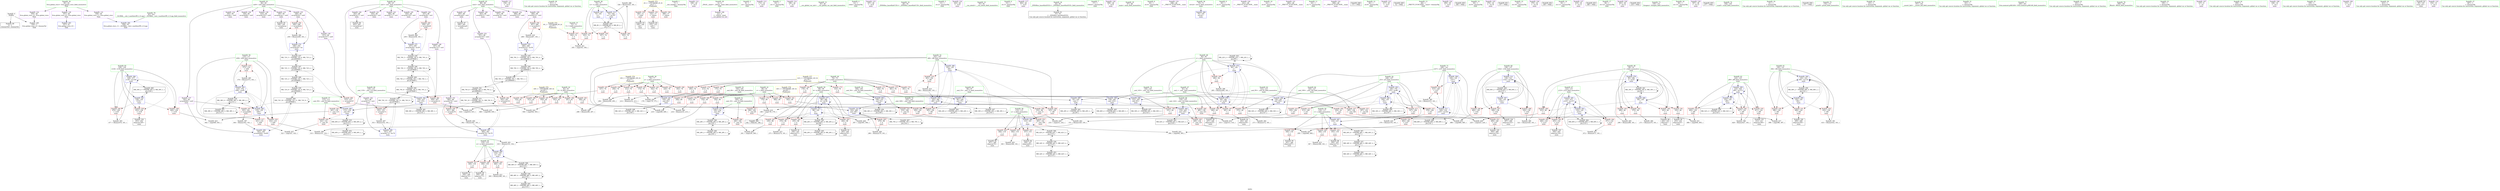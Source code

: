 digraph "SVFG" {
	label="SVFG";

	Node0x5584264d0f90 [shape=record,color=grey,label="{NodeID: 0\nNullPtr}"];
	Node0x5584264d0f90 -> Node0x55842651bec0[style=solid];
	Node0x5584264d0f90 -> Node0x558426528560[style=solid];
	Node0x5584265451d0 [shape=record,color=black,label="{NodeID: 443\nMR_22V_2 = PHI(MR_22V_7, MR_22V_1, )\npts\{95 \}\n}"];
	Node0x5584265451d0 -> Node0x558426528970[style=dashed];
	Node0x5584265451d0 -> Node0x5584265451d0[style=dashed];
	Node0x558426528f20 [shape=record,color=blue,label="{NodeID: 277\n98\<--280\nk\<--inc38\nmain\n}"];
	Node0x558426528f20 -> Node0x55842651d310[style=dashed];
	Node0x558426528f20 -> Node0x55842651d3e0[style=dashed];
	Node0x558426528f20 -> Node0x55842651d4b0[style=dashed];
	Node0x558426528f20 -> Node0x55842651d580[style=dashed];
	Node0x558426528f20 -> Node0x55842651d650[style=dashed];
	Node0x558426528f20 -> Node0x558426528b10[style=dashed];
	Node0x558426528f20 -> Node0x558426528f20[style=dashed];
	Node0x558426528f20 -> Node0x5584265657e0[style=dashed];
	Node0x55842651cd60 [shape=record,color=red,label="{NodeID: 194\n224\<--92\n\<--_end_\nmain\n}"];
	Node0x55842651cd60 -> Node0x558426534b90[style=solid];
	Node0x5584264d6640 [shape=record,color=purple,label="{NodeID: 111\n156\<--18\n\<--.str.4\nmain\n}"];
	Node0x5584264d7310 [shape=record,color=green,label="{NodeID: 28\n511\<--1\n\<--dummyObj\nCan only get source location for instruction, argument, global var or function.}"];
	Node0x558426523400 [shape=record,color=grey,label="{NodeID: 388\n526 = Binary(525, 161, )\n}"];
	Node0x558426523400 -> Node0x55842652ac60[style=solid];
	Node0x55842652a5e0 [shape=record,color=blue,label="{NodeID: 305\n132\<--472\nj123\<--inc137\nmain\n}"];
	Node0x55842652a5e0 -> Node0x5584265272b0[style=dashed];
	Node0x55842652a5e0 -> Node0x558426527380[style=dashed];
	Node0x55842652a5e0 -> Node0x558426527450[style=dashed];
	Node0x55842652a5e0 -> Node0x55842652a440[style=dashed];
	Node0x55842652a5e0 -> Node0x55842652a5e0[style=dashed];
	Node0x55842652a5e0 -> Node0x55842654b0d0[style=dashed];
	Node0x55842651e420 [shape=record,color=red,label="{NodeID: 222\n346\<--114\n\<--u\nmain\n}"];
	Node0x55842651e420 -> Node0x5584264d5a10[style=solid];
	Node0x55842651fed0 [shape=record,color=purple,label="{NodeID: 139\n413\<--84\narrayidx107\<--cnt0\nmain\n}"];
	Node0x55842651fed0 -> Node0x558426528150[style=solid];
	Node0x55842651abc0 [shape=record,color=green,label="{NodeID: 56\n110\<--111\nk58\<--k58_field_insensitive\nmain\n}"];
	Node0x55842651abc0 -> Node0x55842651e010[style=solid];
	Node0x55842651abc0 -> Node0x55842651e0e0[style=solid];
	Node0x55842651abc0 -> Node0x55842651e1b0[style=solid];
	Node0x55842651abc0 -> Node0x5584265294d0[style=solid];
	Node0x55842651abc0 -> Node0x558426529b50[style=solid];
	Node0x558426533810 [shape=record,color=grey,label="{NodeID: 416\n379 = Binary(378, 161, )\n}"];
	Node0x558426533810 -> Node0x558426529c20[style=solid];
	Node0x558426527930 [shape=record,color=red,label="{NodeID: 250\n492\<--140\n\<--j147\nmain\n}"];
	Node0x558426527930 -> Node0x558426534110[style=solid];
	Node0x558426521590 [shape=record,color=red,label="{NodeID: 167\n437\<--76\n\<--a\nmain\n}"];
	Node0x558426521590 -> Node0x55842652a370[style=solid];
	Node0x55842651c200 [shape=record,color=black,label="{NodeID: 84\n155\<--152\ncall1\<--\nmain\n}"];
	Node0x558426518980 [shape=record,color=green,label="{NodeID: 1\n7\<--1\n__dso_handle\<--dummyObj\nGlob }"];
	Node0x5584265456d0 [shape=record,color=black,label="{NodeID: 444\nMR_24V_2 = PHI(MR_24V_5, MR_24V_1, )\npts\{97 \}\n}"];
	Node0x5584265456d0 -> Node0x558426528a40[style=dashed];
	Node0x5584265456d0 -> Node0x5584265456d0[style=dashed];
	Node0x558426528ff0 [shape=record,color=blue,label="{NodeID: 278\n94\<--285\nj\<--inc40\nmain\n}"];
	Node0x558426528ff0 -> Node0x55842651ce30[style=dashed];
	Node0x558426528ff0 -> Node0x55842651cf00[style=dashed];
	Node0x558426528ff0 -> Node0x55842651cfd0[style=dashed];
	Node0x558426528ff0 -> Node0x55842651d0a0[style=dashed];
	Node0x558426528ff0 -> Node0x55842651d170[style=dashed];
	Node0x558426528ff0 -> Node0x558426528970[style=dashed];
	Node0x558426528ff0 -> Node0x558426528ff0[style=dashed];
	Node0x558426528ff0 -> Node0x5584265451d0[style=dashed];
	Node0x55842651ce30 [shape=record,color=red,label="{NodeID: 195\n231\<--94\n\<--j\nmain\n}"];
	Node0x55842651ce30 -> Node0x558426534710[style=solid];
	Node0x5584264d6710 [shape=record,color=purple,label="{NodeID: 112\n168\<--20\n\<--.str.5\nmain\n}"];
	Node0x5584264d73e0 [shape=record,color=green,label="{NodeID: 29\n4\<--6\n_ZStL8__ioinit\<--_ZStL8__ioinit_field_insensitive\nGlob }"];
	Node0x5584264d73e0 -> Node0x5584264d6230[style=solid];
	Node0x558426523580 [shape=record,color=grey,label="{NodeID: 389\n521 = Binary(520, 161, )\n}"];
	Node0x558426523580 -> Node0x55842652ab90[style=solid];
	Node0x55842652a6b0 [shape=record,color=blue,label="{NodeID: 306\n128\<--477\ni118\<--inc140\nmain\n}"];
	Node0x55842652a6b0 -> Node0x558426526f70[style=dashed];
	Node0x55842652a6b0 -> Node0x558426527040[style=dashed];
	Node0x55842652a6b0 -> Node0x558426527110[style=dashed];
	Node0x55842652a6b0 -> Node0x55842652a6b0[style=dashed];
	Node0x55842652a6b0 -> Node0x55842654a6d0[style=dashed];
	Node0x55842651e4f0 [shape=record,color=red,label="{NodeID: 223\n364\<--114\n\<--u\nmain\n}"];
	Node0x55842651e4f0 -> Node0x558426532490[style=solid];
	Node0x55842651ffa0 [shape=record,color=purple,label="{NodeID: 140\n202\<--86\narraydecay7\<--cnt1\nmain\n}"];
	Node0x55842651ffa0 -> Node0x55842651c3a0[style=solid];
	Node0x55842651ac50 [shape=record,color=green,label="{NodeID: 57\n112\<--113\n_end_59\<--_end_59_field_insensitive\nmain\n}"];
	Node0x55842651ac50 -> Node0x55842651e280[style=solid];
	Node0x55842651ac50 -> Node0x5584265295a0[style=solid];
	Node0x558426533990 [shape=record,color=grey,label="{NodeID: 417\n398 = cmp(396, 397, )\n}"];
	Node0x558426527a00 [shape=record,color=red,label="{NodeID: 251\n499\<--140\n\<--j147\nmain\n}"];
	Node0x558426527a00 -> Node0x5584264d6160[style=solid];
	Node0x558426521660 [shape=record,color=red,label="{NodeID: 168\n175\<--78\n\<--b\nmain\n}"];
	Node0x558426521660 -> Node0x558426533e10[style=solid];
	Node0x55842651c2d0 [shape=record,color=black,label="{NodeID: 85\n196\<--195\n\<--arraydecay\nmain\n}"];
	Node0x5584264d1170 [shape=record,color=green,label="{NodeID: 2\n8\<--1\n.str\<--dummyObj\nGlob }"];
	Node0x558426545bd0 [shape=record,color=black,label="{NodeID: 445\nMR_26V_2 = PHI(MR_26V_8, MR_26V_1, )\npts\{99 \}\n}"];
	Node0x558426545bd0 -> Node0x558426545bd0[style=dashed];
	Node0x558426545bd0 -> Node0x5584265657e0[style=dashed];
	Node0x5584265290c0 [shape=record,color=blue,label="{NodeID: 279\n90\<--290\ni\<--inc43\nmain\n}"];
	Node0x5584265290c0 -> Node0x558426522770[style=dashed];
	Node0x5584265290c0 -> Node0x558426522840[style=dashed];
	Node0x5584265290c0 -> Node0x558426522910[style=dashed];
	Node0x5584265290c0 -> Node0x55842651cbc0[style=dashed];
	Node0x5584265290c0 -> Node0x55842651cc90[style=dashed];
	Node0x5584265290c0 -> Node0x5584265290c0[style=dashed];
	Node0x5584265290c0 -> Node0x5584265447d0[style=dashed];
	Node0x55842651cf00 [shape=record,color=red,label="{NodeID: 196\n246\<--94\n\<--j\nmain\n}"];
	Node0x55842651cf00 -> Node0x55842651c610[style=solid];
	Node0x5584264d67e0 [shape=record,color=purple,label="{NodeID: 113\n172\<--22\n\<--.str.6\nmain\n}"];
	Node0x5584264d74b0 [shape=record,color=green,label="{NodeID: 30\n40\<--44\nllvm.global_ctors\<--llvm.global_ctors_field_insensitive\nGlob }"];
	Node0x5584264d74b0 -> Node0x55842651f780[style=solid];
	Node0x5584264d74b0 -> Node0x55842651f850[style=solid];
	Node0x5584264d74b0 -> Node0x55842651f920[style=solid];
	Node0x558426523700 [shape=record,color=grey,label="{NodeID: 390\n428 = Binary(427, 161, )\n}"];
	Node0x558426523700 -> Node0x55842652a100[style=solid];
	Node0x55842652a780 [shape=record,color=blue,label="{NodeID: 307\n136\<--145\ni142\<--\nmain\n}"];
	Node0x55842652a780 -> Node0x5584265275f0[style=dashed];
	Node0x55842652a780 -> Node0x5584265276c0[style=dashed];
	Node0x55842652a780 -> Node0x558426527790[style=dashed];
	Node0x55842652a780 -> Node0x55842652ab90[style=dashed];
	Node0x55842652a780 -> Node0x55842654bad0[style=dashed];
	Node0x55842651e5c0 [shape=record,color=red,label="{NodeID: 224\n340\<--116\n\<--v\nmain\n}"];
	Node0x55842651e5c0 -> Node0x55842651caf0[style=solid];
	Node0x558426520070 [shape=record,color=purple,label="{NodeID: 141\n254\<--86\narrayidx26\<--cnt1\nmain\n}"];
	Node0x55842651ace0 [shape=record,color=green,label="{NodeID: 58\n114\<--115\nu\<--u_field_insensitive\nmain\n}"];
	Node0x55842651ace0 -> Node0x55842651e350[style=solid];
	Node0x55842651ace0 -> Node0x55842651e420[style=solid];
	Node0x55842651ace0 -> Node0x55842651e4f0[style=solid];
	Node0x55842651ace0 -> Node0x558426529670[style=solid];
	Node0x558426533b10 [shape=record,color=grey,label="{NodeID: 418\n210 = cmp(208, 209, )\n}"];
	Node0x558426527ad0 [shape=record,color=red,label="{NodeID: 252\n515\<--140\n\<--j147\nmain\n}"];
	Node0x558426527ad0 -> Node0x558426522f80[style=solid];
	Node0x558426521730 [shape=record,color=red,label="{NodeID: 169\n178\<--78\n\<--b\nmain\n}"];
	Node0x558426521730 -> Node0x558426533c90[style=solid];
	Node0x55842651c3a0 [shape=record,color=black,label="{NodeID: 86\n203\<--202\n\<--arraydecay7\nmain\n}"];
	Node0x5584264d5800 [shape=record,color=green,label="{NodeID: 3\n10\<--1\n.str.1\<--dummyObj\nGlob }"];
	Node0x5584265460d0 [shape=record,color=black,label="{NodeID: 446\nMR_28V_2 = PHI(MR_28V_6, MR_28V_1, )\npts\{101 \}\n}"];
	Node0x5584265460d0 -> Node0x5584265460d0[style=dashed];
	Node0x5584265460d0 -> Node0x558426565ce0[style=dashed];
	Node0x558426529190 [shape=record,color=blue,label="{NodeID: 280\n102\<--145\ni48\<--\nmain\n}"];
	Node0x558426529190 -> Node0x55842651d7f0[style=dashed];
	Node0x558426529190 -> Node0x55842651d8c0[style=dashed];
	Node0x558426529190 -> Node0x55842651d990[style=dashed];
	Node0x558426529190 -> Node0x55842651da60[style=dashed];
	Node0x558426529190 -> Node0x558426529cf0[style=dashed];
	Node0x558426529190 -> Node0x5584265465d0[style=dashed];
	Node0x55842651cfd0 [shape=record,color=red,label="{NodeID: 197\n261\<--94\n\<--j\nmain\n}"];
	Node0x55842651cfd0 -> Node0x55842651c880[style=solid];
	Node0x5584264d68b0 [shape=record,color=purple,label="{NodeID: 114\n186\<--24\n\<--.str.7\nmain\n}"];
	Node0x5584264d7580 [shape=record,color=green,label="{NodeID: 31\n45\<--46\n__cxx_global_var_init\<--__cxx_global_var_init_field_insensitive\n}"];
	Node0x558426523880 [shape=record,color=grey,label="{NodeID: 391\n433 = Binary(432, 161, )\n}"];
	Node0x558426523880 -> Node0x55842652a1d0[style=solid];
	Node0x55842652a850 [shape=record,color=blue,label="{NodeID: 308\n138\<--481\n_end_143\<--\nmain\n}"];
	Node0x55842652a850 -> Node0x558426527860[style=dashed];
	Node0x55842652a850 -> Node0x55842654bfd0[style=dashed];
	Node0x55842651e690 [shape=record,color=red,label="{NodeID: 225\n355\<--116\n\<--v\nmain\n}"];
	Node0x55842651e690 -> Node0x5584264d5bb0[style=solid];
	Node0x558426520140 [shape=record,color=purple,label="{NodeID: 142\n257\<--86\narrayidx28\<--cnt1\nmain\n}"];
	Node0x558426520140 -> Node0x558426527d40[style=solid];
	Node0x558426520140 -> Node0x558426528d80[style=solid];
	Node0x55842651adb0 [shape=record,color=green,label="{NodeID: 59\n116\<--117\nv\<--v_field_insensitive\nmain\n}"];
	Node0x55842651adb0 -> Node0x55842651e5c0[style=solid];
	Node0x55842651adb0 -> Node0x55842651e690[style=solid];
	Node0x55842651adb0 -> Node0x55842651e760[style=solid];
	Node0x55842651adb0 -> Node0x558426529740[style=solid];
	Node0x558426533c90 [shape=record,color=grey,label="{NodeID: 419\n180 = cmp(178, 179, )\n}"];
	Node0x558426533c90 -> Node0x5584265229e0[style=solid];
	Node0x558426527ba0 [shape=record,color=red,label="{NodeID: 253\n493\<--142\n\<--_end_148\nmain\n}"];
	Node0x558426527ba0 -> Node0x558426534110[style=solid];
	Node0x558426521800 [shape=record,color=red,label="{NodeID: 170\n213\<--78\n\<--b\nmain\n}"];
	Node0x558426521800 -> Node0x558426523280[style=solid];
	Node0x55842651c470 [shape=record,color=black,label="{NodeID: 87\n206\<--205\n\<--arraydecay8\nmain\n}"];
	Node0x5584264d5890 [shape=record,color=green,label="{NodeID: 4\n12\<--1\nstdin\<--dummyObj\nGlob }"];
	Node0x5584265465d0 [shape=record,color=black,label="{NodeID: 447\nMR_30V_2 = PHI(MR_30V_3, MR_30V_1, )\npts\{103 \}\n}"];
	Node0x5584265465d0 -> Node0x558426529190[style=dashed];
	Node0x5584265465d0 -> Node0x5584265465d0[style=dashed];
	Node0x558426529260 [shape=record,color=blue,label="{NodeID: 281\n104\<--302\n_end_49\<--\nmain\n}"];
	Node0x558426529260 -> Node0x55842651db30[style=dashed];
	Node0x558426529260 -> Node0x558426546ad0[style=dashed];
	Node0x55842651d0a0 [shape=record,color=red,label="{NodeID: 198\n272\<--94\n\<--j\nmain\n}"];
	Node0x55842651d0a0 -> Node0x558426523a00[style=solid];
	Node0x5584264d6980 [shape=record,color=purple,label="{NodeID: 115\n187\<--26\n\<--.str.8\nmain\n}"];
	Node0x5584264d7650 [shape=record,color=green,label="{NodeID: 32\n49\<--50\n_ZNSt8ios_base4InitC1Ev\<--_ZNSt8ios_base4InitC1Ev_field_insensitive\n}"];
	Node0x558426523a00 [shape=record,color=grey,label="{NodeID: 392\n273 = Binary(272, 161, )\n}"];
	Node0x55842652a920 [shape=record,color=blue,label="{NodeID: 309\n140\<--145\nj147\<--\nmain\n}"];
	Node0x55842652a920 -> Node0x558426527930[style=dashed];
	Node0x55842652a920 -> Node0x558426527a00[style=dashed];
	Node0x55842652a920 -> Node0x558426527ad0[style=dashed];
	Node0x55842652a920 -> Node0x55842652a920[style=dashed];
	Node0x55842652a920 -> Node0x55842652aac0[style=dashed];
	Node0x55842652a920 -> Node0x55842654c4d0[style=dashed];
	Node0x55842651e760 [shape=record,color=red,label="{NodeID: 226\n366\<--116\n\<--v\nmain\n}"];
	Node0x55842651e760 -> Node0x558426533390[style=solid];
	Node0x558426520210 [shape=record,color=purple,label="{NodeID: 143\n348\<--86\narrayidx71\<--cnt1\nmain\n}"];
	Node0x55842651ae80 [shape=record,color=green,label="{NodeID: 60\n118\<--119\nw\<--w_field_insensitive\nmain\n}"];
	Node0x55842651ae80 -> Node0x55842651e830[style=solid];
	Node0x55842651ae80 -> Node0x55842651e900[style=solid];
	Node0x55842651ae80 -> Node0x55842651e9d0[style=solid];
	Node0x55842651ae80 -> Node0x558426529810[style=solid];
	Node0x558426533e10 [shape=record,color=grey,label="{NodeID: 420\n176 = cmp(174, 175, )\n}"];
	Node0x558426527c70 [shape=record,color=red,label="{NodeID: 254\n249\<--248\n\<--arrayidx24\nmain\n}"];
	Node0x558426527c70 -> Node0x558426524000[style=solid];
	Node0x5584265218d0 [shape=record,color=red,label="{NodeID: 171\n228\<--78\n\<--b\nmain\n}"];
	Node0x5584265218d0 -> Node0x558426528a40[style=solid];
	Node0x55842651c540 [shape=record,color=black,label="{NodeID: 88\n244\<--243\nidxprom\<--\nmain\n}"];
	Node0x5584264d5920 [shape=record,color=green,label="{NodeID: 5\n13\<--1\n.str.2\<--dummyObj\nGlob }"];
	Node0x558426546ad0 [shape=record,color=black,label="{NodeID: 448\nMR_32V_2 = PHI(MR_32V_3, MR_32V_1, )\npts\{105 \}\n}"];
	Node0x558426546ad0 -> Node0x558426529260[style=dashed];
	Node0x558426546ad0 -> Node0x558426546ad0[style=dashed];
	Node0x558426529330 [shape=record,color=blue,label="{NodeID: 282\n106\<--145\nj53\<--\nmain\n}"];
	Node0x558426529330 -> Node0x55842651dc00[style=dashed];
	Node0x558426529330 -> Node0x55842651dcd0[style=dashed];
	Node0x558426529330 -> Node0x55842651dda0[style=dashed];
	Node0x558426529330 -> Node0x55842651de70[style=dashed];
	Node0x558426529330 -> Node0x558426529330[style=dashed];
	Node0x558426529330 -> Node0x558426529c20[style=dashed];
	Node0x558426529330 -> Node0x558426546fd0[style=dashed];
	Node0x55842651d170 [shape=record,color=red,label="{NodeID: 199\n284\<--94\n\<--j\nmain\n}"];
	Node0x55842651d170 -> Node0x558426524300[style=solid];
	Node0x55842651ec20 [shape=record,color=purple,label="{NodeID: 116\n420\<--26\n\<--.str.8\nmain\n}"];
	Node0x5584264d7720 [shape=record,color=green,label="{NodeID: 33\n55\<--56\n__cxa_atexit\<--__cxa_atexit_field_insensitive\n}"];
	Node0x558426523b80 [shape=record,color=grey,label="{NodeID: 393\n477 = Binary(476, 161, )\n}"];
	Node0x558426523b80 -> Node0x55842652a6b0[style=solid];
	Node0x55842652a9f0 [shape=record,color=blue,label="{NodeID: 310\n142\<--489\n_end_148\<--\nmain\n}"];
	Node0x55842652a9f0 -> Node0x558426527ba0[style=dashed];
	Node0x55842652a9f0 -> Node0x55842652a9f0[style=dashed];
	Node0x55842652a9f0 -> Node0x55842654c9d0[style=dashed];
	Node0x55842651e830 [shape=record,color=red,label="{NodeID: 227\n349\<--118\n\<--w\nmain\n}"];
	Node0x55842651e830 -> Node0x5584264d5ae0[style=solid];
	Node0x5584265202e0 [shape=record,color=purple,label="{NodeID: 144\n351\<--86\narrayidx73\<--cnt1\nmain\n}"];
	Node0x5584265202e0 -> Node0x558426527fb0[style=solid];
	Node0x5584265202e0 -> Node0x5584265299b0[style=solid];
	Node0x55842651af50 [shape=record,color=green,label="{NodeID: 61\n120\<--121\ni94\<--i94_field_insensitive\nmain\n}"];
	Node0x55842651af50 -> Node0x55842651eaa0[style=solid];
	Node0x55842651af50 -> Node0x558426526a00[style=solid];
	Node0x55842651af50 -> Node0x558426526a90[style=solid];
	Node0x55842651af50 -> Node0x558426529dc0[style=solid];
	Node0x55842651af50 -> Node0x55842652a1d0[style=solid];
	Node0x558426533f90 [shape=record,color=grey,label="{NodeID: 421\n165 = cmp(163, 164, )\n}"];
	Node0x558426527d40 [shape=record,color=red,label="{NodeID: 255\n258\<--257\n\<--arrayidx28\nmain\n}"];
	Node0x558426527d40 -> Node0x558426532910[style=solid];
	Node0x5584265219a0 [shape=record,color=red,label="{NodeID: 172\n295\<--78\n\<--b\nmain\n}"];
	Node0x5584265219a0 -> Node0x558426532c10[style=solid];
	Node0x55842651c610 [shape=record,color=black,label="{NodeID: 89\n247\<--246\nidxprom23\<--\nmain\n}"];
	Node0x5584264cf630 [shape=record,color=green,label="{NodeID: 6\n15\<--1\n.str.3\<--dummyObj\nGlob }"];
	Node0x558426546fd0 [shape=record,color=black,label="{NodeID: 449\nMR_34V_2 = PHI(MR_34V_3, MR_34V_1, )\npts\{107 \}\n}"];
	Node0x558426546fd0 -> Node0x558426529330[style=dashed];
	Node0x558426546fd0 -> Node0x558426546fd0[style=dashed];
	Node0x558426529400 [shape=record,color=blue,label="{NodeID: 283\n108\<--310\n_end_54\<--\nmain\n}"];
	Node0x558426529400 -> Node0x55842651df40[style=dashed];
	Node0x558426529400 -> Node0x558426529400[style=dashed];
	Node0x558426529400 -> Node0x5584265474d0[style=dashed];
	Node0x55842651d240 [shape=record,color=red,label="{NodeID: 200\n232\<--96\n\<--_end_15\nmain\n}"];
	Node0x55842651d240 -> Node0x558426534710[style=solid];
	Node0x55842651ecf0 [shape=record,color=purple,label="{NodeID: 117\n464\<--26\n\<--.str.8\nmain\n}"];
	Node0x5584264d77f0 [shape=record,color=green,label="{NodeID: 34\n54\<--60\n_ZNSt8ios_base4InitD1Ev\<--_ZNSt8ios_base4InitD1Ev_field_insensitive\n}"];
	Node0x5584264d77f0 -> Node0x55842651bf90[style=solid];
	Node0x558426523d00 [shape=record,color=grey,label="{NodeID: 394\n271 = Binary(270, 161, )\n}"];
	Node0x55842652aac0 [shape=record,color=blue,label="{NodeID: 311\n140\<--516\nj147\<--inc161\nmain\n}"];
	Node0x55842652aac0 -> Node0x558426527930[style=dashed];
	Node0x55842652aac0 -> Node0x558426527a00[style=dashed];
	Node0x55842652aac0 -> Node0x558426527ad0[style=dashed];
	Node0x55842652aac0 -> Node0x55842652a920[style=dashed];
	Node0x55842652aac0 -> Node0x55842652aac0[style=dashed];
	Node0x55842652aac0 -> Node0x55842654c4d0[style=dashed];
	Node0x55842651e900 [shape=record,color=red,label="{NodeID: 228\n358\<--118\n\<--w\nmain\n}"];
	Node0x55842651e900 -> Node0x5584264d5c80[style=solid];
	Node0x5584265203b0 [shape=record,color=purple,label="{NodeID: 145\n454\<--86\narrayidx129\<--cnt1\nmain\n}"];
	Node0x55842651b020 [shape=record,color=green,label="{NodeID: 62\n122\<--123\n_end_95\<--_end_95_field_insensitive\nmain\n}"];
	Node0x55842651b020 -> Node0x558426526b60[style=solid];
	Node0x55842651b020 -> Node0x558426529e90[style=solid];
	Node0x558426534110 [shape=record,color=grey,label="{NodeID: 422\n494 = cmp(492, 493, )\n}"];
	Node0x558426527e10 [shape=record,color=red,label="{NodeID: 256\n267\<--266\n\<--arrayidx33\nmain\n}"];
	Node0x558426527e10 -> Node0x558426532f10[style=solid];
	Node0x558426521a70 [shape=record,color=red,label="{NodeID: 173\n310\<--78\n\<--b\nmain\n}"];
	Node0x558426521a70 -> Node0x558426529400[style=solid];
	Node0x55842651c6e0 [shape=record,color=black,label="{NodeID: 90\n253\<--252\nidxprom25\<--\nmain\n}"];
	Node0x5584264cf6c0 [shape=record,color=green,label="{NodeID: 7\n17\<--1\nstdout\<--dummyObj\nGlob }"];
	Node0x5584265474d0 [shape=record,color=black,label="{NodeID: 450\nMR_36V_2 = PHI(MR_36V_3, MR_36V_1, )\npts\{109 \}\n}"];
	Node0x5584265474d0 -> Node0x558426529400[style=dashed];
	Node0x5584265474d0 -> Node0x5584265474d0[style=dashed];
	Node0x5584265294d0 [shape=record,color=blue,label="{NodeID: 284\n110\<--145\nk58\<--\nmain\n}"];
	Node0x5584265294d0 -> Node0x55842651e010[style=dashed];
	Node0x5584265294d0 -> Node0x55842651e0e0[style=dashed];
	Node0x5584265294d0 -> Node0x55842651e1b0[style=dashed];
	Node0x5584265294d0 -> Node0x5584265294d0[style=dashed];
	Node0x5584265294d0 -> Node0x558426529b50[style=dashed];
	Node0x5584265294d0 -> Node0x5584265620e0[style=dashed];
	Node0x55842651d310 [shape=record,color=red,label="{NodeID: 201\n239\<--98\n\<--k\nmain\n}"];
	Node0x55842651d310 -> Node0x558426534d10[style=solid];
	Node0x55842651edc0 [shape=record,color=purple,label="{NodeID: 118\n508\<--26\n\<--.str.8\nmain\n}"];
	Node0x5584264d78c0 [shape=record,color=green,label="{NodeID: 35\n67\<--68\nmain\<--main_field_insensitive\n}"];
	Node0x558426523e80 [shape=record,color=grey,label="{NodeID: 395\n374 = Binary(373, 161, )\n}"];
	Node0x558426523e80 -> Node0x558426529b50[style=solid];
	Node0x55842652ab90 [shape=record,color=blue,label="{NodeID: 312\n136\<--521\ni142\<--inc164\nmain\n}"];
	Node0x55842652ab90 -> Node0x5584265275f0[style=dashed];
	Node0x55842652ab90 -> Node0x5584265276c0[style=dashed];
	Node0x55842652ab90 -> Node0x558426527790[style=dashed];
	Node0x55842652ab90 -> Node0x55842652ab90[style=dashed];
	Node0x55842652ab90 -> Node0x55842654bad0[style=dashed];
	Node0x55842651e9d0 [shape=record,color=red,label="{NodeID: 229\n368\<--118\n\<--w\nmain\n}"];
	Node0x55842651e9d0 -> Node0x558426533210[style=solid];
	Node0x558426520480 [shape=record,color=purple,label="{NodeID: 146\n457\<--86\narrayidx131\<--cnt1\nmain\n}"];
	Node0x558426520480 -> Node0x558426528220[style=solid];
	Node0x55842651b0f0 [shape=record,color=green,label="{NodeID: 63\n124\<--125\nj99\<--j99_field_insensitive\nmain\n}"];
	Node0x55842651b0f0 -> Node0x558426526c30[style=solid];
	Node0x55842651b0f0 -> Node0x558426526d00[style=solid];
	Node0x55842651b0f0 -> Node0x558426526dd0[style=solid];
	Node0x55842651b0f0 -> Node0x558426529f60[style=solid];
	Node0x55842651b0f0 -> Node0x55842652a100[style=solid];
	Node0x558426534290 [shape=record,color=grey,label="{NodeID: 423\n442 = cmp(440, 441, )\n}"];
	Node0x558426527ee0 [shape=record,color=red,label="{NodeID: 257\n343\<--342\n\<--arrayidx68\nmain\n}"];
	Node0x558426527ee0 -> Node0x558426524180[style=solid];
	Node0x558426521b40 [shape=record,color=red,label="{NodeID: 174\n401\<--78\n\<--b\nmain\n}"];
	Node0x558426521b40 -> Node0x55842652a030[style=solid];
	Node0x55842651c7b0 [shape=record,color=black,label="{NodeID: 91\n256\<--255\nidxprom27\<--\nmain\n}"];
	Node0x5584264cf750 [shape=record,color=green,label="{NodeID: 8\n18\<--1\n.str.4\<--dummyObj\nGlob }"];
	Node0x5584265620e0 [shape=record,color=black,label="{NodeID: 534\nMR_38V_4 = PHI(MR_38V_5, MR_38V_2, )\npts\{111 \}\n}"];
	Node0x5584265620e0 -> Node0x5584265294d0[style=dashed];
	Node0x5584265620e0 -> Node0x5584265479d0[style=dashed];
	Node0x5584265620e0 -> Node0x5584265620e0[style=dashed];
	Node0x5584265479d0 [shape=record,color=black,label="{NodeID: 451\nMR_38V_2 = PHI(MR_38V_3, MR_38V_1, )\npts\{111 \}\n}"];
	Node0x5584265479d0 -> Node0x5584265479d0[style=dashed];
	Node0x5584265479d0 -> Node0x5584265620e0[style=dashed];
	Node0x5584265295a0 [shape=record,color=blue,label="{NodeID: 285\n112\<--318\n_end_59\<--\nmain\n}"];
	Node0x5584265295a0 -> Node0x55842651e280[style=dashed];
	Node0x5584265295a0 -> Node0x5584265295a0[style=dashed];
	Node0x5584265295a0 -> Node0x5584265625e0[style=dashed];
	Node0x55842651d3e0 [shape=record,color=red,label="{NodeID: 202\n255\<--98\n\<--k\nmain\n}"];
	Node0x55842651d3e0 -> Node0x55842651c7b0[style=solid];
	Node0x55842651ee90 [shape=record,color=purple,label="{NodeID: 119\n188\<--28\n\<--__PRETTY_FUNCTION__.main\nmain\n}"];
	Node0x5584264d4ae0 [shape=record,color=green,label="{NodeID: 36\n70\<--71\nretval\<--retval_field_insensitive\nmain\n}"];
	Node0x5584264d4ae0 -> Node0x558426528630[style=solid];
	Node0x558426524000 [shape=record,color=grey,label="{NodeID: 396\n250 = Binary(249, 161, )\n}"];
	Node0x558426524000 -> Node0x558426528cb0[style=solid];
	Node0x55842652ac60 [shape=record,color=blue,label="{NodeID: 313\n74\<--526\ncc\<--inc167\nmain\n}"];
	Node0x55842652ac60 -> Node0x5584265442d0[style=dashed];
	Node0x55842651eaa0 [shape=record,color=red,label="{NodeID: 230\n396\<--120\n\<--i94\nmain\n}"];
	Node0x55842651eaa0 -> Node0x558426533990[style=solid];
	Node0x558426520550 [shape=record,color=purple,label="{NodeID: 147\n205\<--88\narraydecay8\<--cnt2\nmain\n}"];
	Node0x558426520550 -> Node0x55842651c470[style=solid];
	Node0x55842651b1c0 [shape=record,color=green,label="{NodeID: 64\n126\<--127\n_end_100\<--_end_100_field_insensitive\nmain\n}"];
	Node0x55842651b1c0 -> Node0x558426526ea0[style=solid];
	Node0x55842651b1c0 -> Node0x55842652a030[style=solid];
	Node0x558426534410 [shape=record,color=grey,label="{NodeID: 424\n504 = cmp(502, 503, )\n}"];
	Node0x558426527fb0 [shape=record,color=red,label="{NodeID: 258\n352\<--351\n\<--arrayidx73\nmain\n}"];
	Node0x558426527fb0 -> Node0x558426532a90[style=solid];
	Node0x558426521c10 [shape=record,color=red,label="{NodeID: 175\n481\<--78\n\<--b\nmain\n}"];
	Node0x558426521c10 -> Node0x55842652a850[style=solid];
	Node0x55842651c880 [shape=record,color=black,label="{NodeID: 92\n262\<--261\nidxprom30\<--\nmain\n}"];
	Node0x5584264cf7e0 [shape=record,color=green,label="{NodeID: 9\n20\<--1\n.str.5\<--dummyObj\nGlob }"];
	Node0x5584265625e0 [shape=record,color=black,label="{NodeID: 535\nMR_40V_4 = PHI(MR_40V_5, MR_40V_2, )\npts\{113 \}\n}"];
	Node0x5584265625e0 -> Node0x5584265295a0[style=dashed];
	Node0x5584265625e0 -> Node0x558426547ed0[style=dashed];
	Node0x5584265625e0 -> Node0x5584265625e0[style=dashed];
	Node0x558426547ed0 [shape=record,color=black,label="{NodeID: 452\nMR_40V_2 = PHI(MR_40V_3, MR_40V_1, )\npts\{113 \}\n}"];
	Node0x558426547ed0 -> Node0x558426547ed0[style=dashed];
	Node0x558426547ed0 -> Node0x5584265625e0[style=dashed];
	Node0x558426529670 [shape=record,color=blue,label="{NodeID: 286\n114\<--325\nu\<--\nmain\n}"];
	Node0x558426529670 -> Node0x55842651e350[style=dashed];
	Node0x558426529670 -> Node0x55842651e420[style=dashed];
	Node0x558426529670 -> Node0x55842651e4f0[style=dashed];
	Node0x558426529670 -> Node0x55842656c0e0[style=dashed];
	Node0x55842651d4b0 [shape=record,color=red,label="{NodeID: 203\n264\<--98\n\<--k\nmain\n}"];
	Node0x55842651d4b0 -> Node0x55842651c950[style=solid];
	Node0x55842651ef60 [shape=record,color=purple,label="{NodeID: 120\n421\<--28\n\<--__PRETTY_FUNCTION__.main\nmain\n}"];
	Node0x5584264d4bb0 [shape=record,color=green,label="{NodeID: 37\n72\<--73\nT\<--T_field_insensitive\nmain\n}"];
	Node0x5584264d4bb0 -> Node0x558426520d70[style=solid];
	Node0x558426524180 [shape=record,color=grey,label="{NodeID: 397\n344 = Binary(343, 161, )\n}"];
	Node0x558426524180 -> Node0x5584265298e0[style=solid];
	Node0x558426526a00 [shape=record,color=red,label="{NodeID: 231\n408\<--120\n\<--i94\nmain\n}"];
	Node0x558426526a00 -> Node0x5584264d5d50[style=solid];
	Node0x558426520620 [shape=record,color=purple,label="{NodeID: 148\n263\<--88\narrayidx31\<--cnt2\nmain\n}"];
	Node0x55842651b290 [shape=record,color=green,label="{NodeID: 65\n128\<--129\ni118\<--i118_field_insensitive\nmain\n}"];
	Node0x55842651b290 -> Node0x558426526f70[style=solid];
	Node0x55842651b290 -> Node0x558426527040[style=solid];
	Node0x55842651b290 -> Node0x558426527110[style=solid];
	Node0x55842651b290 -> Node0x55842652a2a0[style=solid];
	Node0x55842651b290 -> Node0x55842652a6b0[style=solid];
	Node0x558426534590 [shape=record,color=grey,label="{NodeID: 425\n450 = cmp(448, 449, )\n}"];
	Node0x558426528080 [shape=record,color=red,label="{NodeID: 259\n361\<--360\n\<--arrayidx78\nmain\n}"];
	Node0x558426528080 -> Node0x558426532610[style=solid];
	Node0x558426521ce0 [shape=record,color=red,label="{NodeID: 176\n179\<--80\n\<--c\nmain\n}"];
	Node0x558426521ce0 -> Node0x558426533c90[style=solid];
	Node0x55842651c950 [shape=record,color=black,label="{NodeID: 93\n265\<--264\nidxprom32\<--\nmain\n}"];
	Node0x5584264d8350 [shape=record,color=green,label="{NodeID: 10\n22\<--1\n.str.6\<--dummyObj\nGlob }"];
	Node0x558426562ae0 [shape=record,color=black,label="{NodeID: 536\nMR_42V_4 = PHI(MR_42V_5, MR_42V_2, )\npts\{115 \}\n}"];
	Node0x558426562ae0 -> Node0x5584265483d0[style=dashed];
	Node0x558426562ae0 -> Node0x558426562ae0[style=dashed];
	Node0x558426562ae0 -> Node0x55842656c0e0[style=dashed];
	Node0x5584265483d0 [shape=record,color=black,label="{NodeID: 453\nMR_42V_2 = PHI(MR_42V_3, MR_42V_1, )\npts\{115 \}\n}"];
	Node0x5584265483d0 -> Node0x5584265483d0[style=dashed];
	Node0x5584265483d0 -> Node0x558426562ae0[style=dashed];
	Node0x558426529740 [shape=record,color=blue,label="{NodeID: 287\n116\<--327\nv\<--\nmain\n}"];
	Node0x558426529740 -> Node0x55842651e5c0[style=dashed];
	Node0x558426529740 -> Node0x55842651e690[style=dashed];
	Node0x558426529740 -> Node0x55842651e760[style=dashed];
	Node0x558426529740 -> Node0x55842656c5e0[style=dashed];
	Node0x55842651d580 [shape=record,color=red,label="{NodeID: 204\n274\<--98\n\<--k\nmain\n}"];
	Node0x55842651d580 -> Node0x558426533690[style=solid];
	Node0x55842651f030 [shape=record,color=purple,label="{NodeID: 121\n465\<--28\n\<--__PRETTY_FUNCTION__.main\nmain\n}"];
	Node0x5584264d4c80 [shape=record,color=green,label="{NodeID: 38\n74\<--75\ncc\<--cc_field_insensitive\nmain\n}"];
	Node0x5584264d4c80 -> Node0x558426520e40[style=solid];
	Node0x5584264d4c80 -> Node0x558426520f10[style=solid];
	Node0x5584264d4c80 -> Node0x558426520fe0[style=solid];
	Node0x5584264d4c80 -> Node0x558426528700[style=solid];
	Node0x5584264d4c80 -> Node0x55842652ac60[style=solid];
	Node0x558426524300 [shape=record,color=grey,label="{NodeID: 398\n285 = Binary(284, 161, )\n}"];
	Node0x558426524300 -> Node0x558426528ff0[style=solid];
	Node0x558426526a90 [shape=record,color=red,label="{NodeID: 232\n432\<--120\n\<--i94\nmain\n}"];
	Node0x558426526a90 -> Node0x558426523880[style=solid];
	Node0x5584265206f0 [shape=record,color=purple,label="{NodeID: 149\n266\<--88\narrayidx33\<--cnt2\nmain\n}"];
	Node0x5584265206f0 -> Node0x558426527e10[style=solid];
	Node0x5584265206f0 -> Node0x558426528e50[style=solid];
	Node0x55842651b360 [shape=record,color=green,label="{NodeID: 66\n130\<--131\n_end_119\<--_end_119_field_insensitive\nmain\n}"];
	Node0x55842651b360 -> Node0x5584265271e0[style=solid];
	Node0x55842651b360 -> Node0x55842652a370[style=solid];
	Node0x558426534710 [shape=record,color=grey,label="{NodeID: 426\n233 = cmp(231, 232, )\n}"];
	Node0x558426528150 [shape=record,color=red,label="{NodeID: 260\n414\<--413\n\<--arrayidx107\nmain\n}"];
	Node0x558426528150 -> Node0x558426535310[style=solid];
	Node0x558426521db0 [shape=record,color=red,label="{NodeID: 177\n209\<--80\n\<--c\nmain\n}"];
	Node0x558426521db0 -> Node0x558426533b10[style=solid];
	Node0x55842651ca20 [shape=record,color=black,label="{NodeID: 94\n338\<--337\nidxprom65\<--\nmain\n}"];
	Node0x5584264d8420 [shape=record,color=green,label="{NodeID: 11\n24\<--1\n.str.7\<--dummyObj\nGlob }"];
	Node0x558426562fe0 [shape=record,color=black,label="{NodeID: 537\nMR_44V_4 = PHI(MR_44V_5, MR_44V_2, )\npts\{117 \}\n}"];
	Node0x558426562fe0 -> Node0x5584265488d0[style=dashed];
	Node0x558426562fe0 -> Node0x558426562fe0[style=dashed];
	Node0x558426562fe0 -> Node0x55842656c5e0[style=dashed];
	Node0x5584265488d0 [shape=record,color=black,label="{NodeID: 454\nMR_44V_2 = PHI(MR_44V_3, MR_44V_1, )\npts\{117 \}\n}"];
	Node0x5584265488d0 -> Node0x5584265488d0[style=dashed];
	Node0x5584265488d0 -> Node0x558426562fe0[style=dashed];
	Node0x558426529810 [shape=record,color=blue,label="{NodeID: 288\n118\<--335\nw\<--rem\nmain\n}"];
	Node0x558426529810 -> Node0x55842651e830[style=dashed];
	Node0x558426529810 -> Node0x55842651e900[style=dashed];
	Node0x558426529810 -> Node0x55842651e9d0[style=dashed];
	Node0x558426529810 -> Node0x55842656cae0[style=dashed];
	Node0x55842651d650 [shape=record,color=red,label="{NodeID: 205\n279\<--98\n\<--k\nmain\n}"];
	Node0x55842651d650 -> Node0x558426524600[style=solid];
	Node0x55842651f100 [shape=record,color=purple,label="{NodeID: 122\n509\<--28\n\<--__PRETTY_FUNCTION__.main\nmain\n}"];
	Node0x5584264d4d50 [shape=record,color=green,label="{NodeID: 39\n76\<--77\na\<--a_field_insensitive\nmain\n}"];
	Node0x5584264d4d50 -> Node0x5584265210b0[style=solid];
	Node0x5584264d4d50 -> Node0x558426521180[style=solid];
	Node0x5584264d4d50 -> Node0x558426521250[style=solid];
	Node0x5584264d4d50 -> Node0x558426521320[style=solid];
	Node0x5584264d4d50 -> Node0x5584265213f0[style=solid];
	Node0x5584264d4d50 -> Node0x5584265214c0[style=solid];
	Node0x5584264d4d50 -> Node0x558426521590[style=solid];
	Node0x558426596620 [shape=record,color=black,label="{NodeID: 648\n173 = PHI()\n}"];
	Node0x558426524480 [shape=record,color=grey,label="{NodeID: 399\n333 = Binary(331, 332, )\n}"];
	Node0x558426524480 -> Node0x558426524780[style=solid];
	Node0x558426526b60 [shape=record,color=red,label="{NodeID: 233\n397\<--122\n\<--_end_95\nmain\n}"];
	Node0x558426526b60 -> Node0x558426533990[style=solid];
	Node0x5584265207c0 [shape=record,color=purple,label="{NodeID: 150\n357\<--88\narrayidx76\<--cnt2\nmain\n}"];
	Node0x55842651b430 [shape=record,color=green,label="{NodeID: 67\n132\<--133\nj123\<--j123_field_insensitive\nmain\n}"];
	Node0x55842651b430 -> Node0x5584265272b0[style=solid];
	Node0x55842651b430 -> Node0x558426527380[style=solid];
	Node0x55842651b430 -> Node0x558426527450[style=solid];
	Node0x55842651b430 -> Node0x55842652a440[style=solid];
	Node0x55842651b430 -> Node0x55842652a5e0[style=solid];
	Node0x558426534890 [shape=record,color=grey,label="{NodeID: 427\n323 = cmp(321, 322, )\n}"];
	Node0x558426528220 [shape=record,color=red,label="{NodeID: 261\n458\<--457\n\<--arrayidx131\nmain\n}"];
	Node0x558426528220 -> Node0x558426535490[style=solid];
	Node0x558426521e80 [shape=record,color=red,label="{NodeID: 178\n215\<--80\n\<--c\nmain\n}"];
	Node0x558426521e80 -> Node0x558426523100[style=solid];
	Node0x55842651caf0 [shape=record,color=black,label="{NodeID: 95\n341\<--340\nidxprom67\<--\nmain\n}"];
	Node0x5584264d84f0 [shape=record,color=green,label="{NodeID: 12\n26\<--1\n.str.8\<--dummyObj\nGlob }"];
	Node0x5584265634e0 [shape=record,color=black,label="{NodeID: 538\nMR_46V_4 = PHI(MR_46V_5, MR_46V_2, )\npts\{119 \}\n}"];
	Node0x5584265634e0 -> Node0x558426548dd0[style=dashed];
	Node0x5584265634e0 -> Node0x5584265634e0[style=dashed];
	Node0x5584265634e0 -> Node0x55842656cae0[style=dashed];
	Node0x558426548dd0 [shape=record,color=black,label="{NodeID: 455\nMR_46V_2 = PHI(MR_46V_3, MR_46V_1, )\npts\{119 \}\n}"];
	Node0x558426548dd0 -> Node0x558426548dd0[style=dashed];
	Node0x558426548dd0 -> Node0x5584265634e0[style=dashed];
	Node0x5584265298e0 [shape=record,color=blue,label="{NodeID: 289\n342\<--344\narrayidx68\<--inc69\nmain\n}"];
	Node0x5584265298e0 -> Node0x55842656cfe0[style=dashed];
	Node0x55842651d720 [shape=record,color=red,label="{NodeID: 206\n240\<--100\n\<--_end_19\nmain\n}"];
	Node0x55842651d720 -> Node0x558426534d10[style=solid];
	Node0x55842651f1d0 [shape=record,color=purple,label="{NodeID: 123\n217\<--30\n\<--.str.9\nmain\n}"];
	Node0x5584264d4e20 [shape=record,color=green,label="{NodeID: 40\n78\<--79\nb\<--b_field_insensitive\nmain\n}"];
	Node0x5584264d4e20 -> Node0x558426521660[style=solid];
	Node0x5584264d4e20 -> Node0x558426521730[style=solid];
	Node0x5584264d4e20 -> Node0x558426521800[style=solid];
	Node0x5584264d4e20 -> Node0x5584265218d0[style=solid];
	Node0x5584264d4e20 -> Node0x5584265219a0[style=solid];
	Node0x5584264d4e20 -> Node0x558426521a70[style=solid];
	Node0x5584264d4e20 -> Node0x558426521b40[style=solid];
	Node0x5584264d4e20 -> Node0x558426521c10[style=solid];
	Node0x558426596720 [shape=record,color=black,label="{NodeID: 649\n52 = PHI()\n}"];
	Node0x55842656c0e0 [shape=record,color=black,label="{NodeID: 566\nMR_42V_6 = PHI(MR_42V_7, MR_42V_5, )\npts\{115 \}\n}"];
	Node0x55842656c0e0 -> Node0x558426529670[style=dashed];
	Node0x55842656c0e0 -> Node0x558426562ae0[style=dashed];
	Node0x55842656c0e0 -> Node0x55842656c0e0[style=dashed];
	Node0x558426524600 [shape=record,color=grey,label="{NodeID: 400\n280 = Binary(279, 161, )\n}"];
	Node0x558426524600 -> Node0x558426528f20[style=solid];
	Node0x558426526c30 [shape=record,color=red,label="{NodeID: 234\n404\<--124\n\<--j99\nmain\n}"];
	Node0x558426526c30 -> Node0x558426534e90[style=solid];
	Node0x558426520890 [shape=record,color=purple,label="{NodeID: 151\n360\<--88\narrayidx78\<--cnt2\nmain\n}"];
	Node0x558426520890 -> Node0x558426528080[style=solid];
	Node0x558426520890 -> Node0x558426529a80[style=solid];
	Node0x55842651b500 [shape=record,color=green,label="{NodeID: 68\n134\<--135\n_end_124\<--_end_124_field_insensitive\nmain\n}"];
	Node0x55842651b500 -> Node0x558426527520[style=solid];
	Node0x55842651b500 -> Node0x55842652a510[style=solid];
	Node0x558426534a10 [shape=record,color=grey,label="{NodeID: 428\n307 = cmp(305, 306, )\n}"];
	Node0x5584265282f0 [shape=record,color=red,label="{NodeID: 262\n502\<--501\n\<--arrayidx155\nmain\n}"];
	Node0x5584265282f0 -> Node0x558426534410[style=solid];
	Node0x558426521f50 [shape=record,color=red,label="{NodeID: 179\n236\<--80\n\<--c\nmain\n}"];
	Node0x558426521f50 -> Node0x558426528be0[style=solid];
	Node0x5584264d5a10 [shape=record,color=black,label="{NodeID: 96\n347\<--346\nidxprom70\<--\nmain\n}"];
	Node0x5584264cf8b0 [shape=record,color=green,label="{NodeID: 13\n28\<--1\n__PRETTY_FUNCTION__.main\<--dummyObj\nGlob }"];
	Node0x5584265639e0 [shape=record,color=black,label="{NodeID: 539\nMR_72V_8 = PHI(MR_72V_9, MR_72V_2, )\npts\{850000 \}\n}"];
	Node0x5584265639e0 -> Node0x558426528150[style=dashed];
	Node0x5584265639e0 -> Node0x55842654ced0[style=dashed];
	Node0x5584265639e0 -> Node0x5584265639e0[style=dashed];
	Node0x5584265639e0 -> Node0x55842656cfe0[style=dashed];
	Node0x5584265492d0 [shape=record,color=black,label="{NodeID: 456\nMR_48V_2 = PHI(MR_48V_4, MR_48V_1, )\npts\{121 \}\n}"];
	Node0x5584265492d0 -> Node0x558426529dc0[style=dashed];
	Node0x5584265299b0 [shape=record,color=blue,label="{NodeID: 290\n351\<--353\narrayidx73\<--inc74\nmain\n}"];
	Node0x5584265299b0 -> Node0x55842656d4e0[style=dashed];
	Node0x55842651d7f0 [shape=record,color=red,label="{NodeID: 207\n305\<--102\n\<--i48\nmain\n}"];
	Node0x55842651d7f0 -> Node0x558426534a10[style=solid];
	Node0x55842651f2a0 [shape=record,color=purple,label="{NodeID: 124\n299\<--30\n\<--.str.9\nmain\n}"];
	Node0x5584264d4ef0 [shape=record,color=green,label="{NodeID: 41\n80\<--81\nc\<--c_field_insensitive\nmain\n}"];
	Node0x5584264d4ef0 -> Node0x558426521ce0[style=solid];
	Node0x5584264d4ef0 -> Node0x558426521db0[style=solid];
	Node0x5584264d4ef0 -> Node0x558426521e80[style=solid];
	Node0x5584264d4ef0 -> Node0x558426521f50[style=solid];
	Node0x5584264d4ef0 -> Node0x558426522020[style=solid];
	Node0x5584264d4ef0 -> Node0x5584265220f0[style=solid];
	Node0x5584264d4ef0 -> Node0x5584265221c0[style=solid];
	Node0x558426596820 [shape=record,color=black,label="{NodeID: 650\n300 = PHI()\n}"];
	Node0x55842656c5e0 [shape=record,color=black,label="{NodeID: 567\nMR_44V_6 = PHI(MR_44V_7, MR_44V_5, )\npts\{117 \}\n}"];
	Node0x55842656c5e0 -> Node0x558426529740[style=dashed];
	Node0x55842656c5e0 -> Node0x558426562fe0[style=dashed];
	Node0x55842656c5e0 -> Node0x55842656c5e0[style=dashed];
	Node0x558426524780 [shape=record,color=grey,label="{NodeID: 401\n335 = Binary(333, 334, )\n}"];
	Node0x558426524780 -> Node0x558426529810[style=solid];
	Node0x558426526d00 [shape=record,color=red,label="{NodeID: 235\n411\<--124\n\<--j99\nmain\n}"];
	Node0x558426526d00 -> Node0x5584264d5e20[style=solid];
	Node0x558426520960 [shape=record,color=purple,label="{NodeID: 152\n498\<--88\narrayidx153\<--cnt2\nmain\n}"];
	Node0x55842651b5d0 [shape=record,color=green,label="{NodeID: 69\n136\<--137\ni142\<--i142_field_insensitive\nmain\n}"];
	Node0x55842651b5d0 -> Node0x5584265275f0[style=solid];
	Node0x55842651b5d0 -> Node0x5584265276c0[style=solid];
	Node0x55842651b5d0 -> Node0x558426527790[style=solid];
	Node0x55842651b5d0 -> Node0x55842652a780[style=solid];
	Node0x55842651b5d0 -> Node0x55842652ab90[style=solid];
	Node0x558426534b90 [shape=record,color=grey,label="{NodeID: 429\n225 = cmp(223, 224, )\n}"];
	Node0x5584265283c0 [shape=record,color=blue,label="{NodeID: 263\n557\<--41\nllvm.global_ctors_0\<--\nGlob }"];
	Node0x558426522020 [shape=record,color=red,label="{NodeID: 180\n334\<--80\n\<--c\nmain\n}"];
	Node0x558426522020 -> Node0x558426524780[style=solid];
	Node0x5584264d5ae0 [shape=record,color=black,label="{NodeID: 97\n350\<--349\nidxprom72\<--\nmain\n}"];
	Node0x5584264cf980 [shape=record,color=green,label="{NodeID: 14\n30\<--1\n.str.9\<--dummyObj\nGlob }"];
	Node0x558426563ee0 [shape=record,color=black,label="{NodeID: 540\nMR_74V_8 = PHI(MR_74V_9, MR_74V_2, )\npts\{870000 \}\n}"];
	Node0x558426563ee0 -> Node0x558426528220[style=dashed];
	Node0x558426563ee0 -> Node0x55842654d3d0[style=dashed];
	Node0x558426563ee0 -> Node0x558426563ee0[style=dashed];
	Node0x558426563ee0 -> Node0x55842656d4e0[style=dashed];
	Node0x5584265497d0 [shape=record,color=black,label="{NodeID: 457\nMR_50V_2 = PHI(MR_50V_3, MR_50V_1, )\npts\{123 \}\n}"];
	Node0x5584265497d0 -> Node0x558426529e90[style=dashed];
	Node0x558426529a80 [shape=record,color=blue,label="{NodeID: 291\n360\<--362\narrayidx78\<--inc79\nmain\n}"];
	Node0x558426529a80 -> Node0x55842656d9e0[style=dashed];
	Node0x55842651d8c0 [shape=record,color=red,label="{NodeID: 208\n325\<--102\n\<--i48\nmain\n}"];
	Node0x55842651d8c0 -> Node0x558426529670[style=solid];
	Node0x55842651f370 [shape=record,color=purple,label="{NodeID: 125\n276\<--32\n\<--.str.10\nmain\n}"];
	Node0x5584264d4fc0 [shape=record,color=green,label="{NodeID: 42\n82\<--83\nK\<--K_field_insensitive\nmain\n}"];
	Node0x5584264d4fc0 -> Node0x558426522290[style=solid];
	Node0x5584264d4fc0 -> Node0x558426522360[style=solid];
	Node0x5584264d4fc0 -> Node0x558426522430[style=solid];
	Node0x5584264d4fc0 -> Node0x558426522500[style=solid];
	Node0x5584264d4fc0 -> Node0x5584265225d0[style=solid];
	Node0x5584264d4fc0 -> Node0x5584265226a0[style=solid];
	Node0x558426596920 [shape=record,color=black,label="{NodeID: 651\n157 = PHI()\n}"];
	Node0x55842656cae0 [shape=record,color=black,label="{NodeID: 568\nMR_46V_6 = PHI(MR_46V_7, MR_46V_5, )\npts\{119 \}\n}"];
	Node0x55842656cae0 -> Node0x558426529810[style=dashed];
	Node0x55842656cae0 -> Node0x5584265634e0[style=dashed];
	Node0x55842656cae0 -> Node0x55842656cae0[style=dashed];
	Node0x558426524900 [shape=record,color=grey,label="{NodeID: 402\n331 = Binary(329, 330, )\n}"];
	Node0x558426524900 -> Node0x558426524480[style=solid];
	Node0x558426526dd0 [shape=record,color=red,label="{NodeID: 236\n427\<--124\n\<--j99\nmain\n}"];
	Node0x558426526dd0 -> Node0x558426523700[style=solid];
	Node0x558426520a30 [shape=record,color=purple,label="{NodeID: 153\n501\<--88\narrayidx155\<--cnt2\nmain\n}"];
	Node0x558426520a30 -> Node0x5584265282f0[style=solid];
	Node0x55842651b6a0 [shape=record,color=green,label="{NodeID: 70\n138\<--139\n_end_143\<--_end_143_field_insensitive\nmain\n}"];
	Node0x55842651b6a0 -> Node0x558426527860[style=solid];
	Node0x55842651b6a0 -> Node0x55842652a850[style=solid];
	Node0x558426534d10 [shape=record,color=grey,label="{NodeID: 430\n241 = cmp(239, 240, )\n}"];
	Node0x558426528490 [shape=record,color=blue,label="{NodeID: 264\n558\<--42\nllvm.global_ctors_1\<--_GLOBAL__sub_I_matthew99_2_0.cpp\nGlob }"];
	Node0x5584265220f0 [shape=record,color=red,label="{NodeID: 181\n445\<--80\n\<--c\nmain\n}"];
	Node0x5584265220f0 -> Node0x55842652a510[style=solid];
	Node0x5584264d5bb0 [shape=record,color=black,label="{NodeID: 98\n356\<--355\nidxprom75\<--\nmain\n}"];
	Node0x5584264cfa50 [shape=record,color=green,label="{NodeID: 15\n32\<--1\n.str.10\<--dummyObj\nGlob }"];
	Node0x5584265643e0 [shape=record,color=black,label="{NodeID: 541\nMR_76V_8 = PHI(MR_76V_9, MR_76V_2, )\npts\{890000 \}\n}"];
	Node0x5584265643e0 -> Node0x5584265282f0[style=dashed];
	Node0x5584265643e0 -> Node0x55842654d8d0[style=dashed];
	Node0x5584265643e0 -> Node0x5584265643e0[style=dashed];
	Node0x5584265643e0 -> Node0x55842656d9e0[style=dashed];
	Node0x558426549cd0 [shape=record,color=black,label="{NodeID: 458\nMR_52V_2 = PHI(MR_52V_3, MR_52V_1, )\npts\{125 \}\n}"];
	Node0x558426549cd0 -> Node0x558426529f60[style=dashed];
	Node0x558426549cd0 -> Node0x558426549cd0[style=dashed];
	Node0x558426529b50 [shape=record,color=blue,label="{NodeID: 292\n110\<--374\nk58\<--inc85\nmain\n}"];
	Node0x558426529b50 -> Node0x55842651e010[style=dashed];
	Node0x558426529b50 -> Node0x55842651e0e0[style=dashed];
	Node0x558426529b50 -> Node0x55842651e1b0[style=dashed];
	Node0x558426529b50 -> Node0x5584265294d0[style=dashed];
	Node0x558426529b50 -> Node0x558426529b50[style=dashed];
	Node0x558426529b50 -> Node0x5584265620e0[style=dashed];
	Node0x55842651d990 [shape=record,color=red,label="{NodeID: 209\n329\<--102\n\<--i48\nmain\n}"];
	Node0x55842651d990 -> Node0x558426524900[style=solid];
	Node0x55842651f440 [shape=record,color=purple,label="{NodeID: 126\n370\<--32\n\<--.str.10\nmain\n}"];
	Node0x5584264d5090 [shape=record,color=green,label="{NodeID: 43\n84\<--85\ncnt0\<--cnt0_field_insensitive\nmain\n}"];
	Node0x5584264d5090 -> Node0x55842651f9f0[style=solid];
	Node0x5584264d5090 -> Node0x55842651fac0[style=solid];
	Node0x5584264d5090 -> Node0x55842651fb90[style=solid];
	Node0x5584264d5090 -> Node0x55842651fc60[style=solid];
	Node0x5584264d5090 -> Node0x55842651fd30[style=solid];
	Node0x5584264d5090 -> Node0x55842651fe00[style=solid];
	Node0x5584264d5090 -> Node0x55842651fed0[style=solid];
	Node0x558426596b20 [shape=record,color=black,label="{NodeID: 652\n169 = PHI()\n}"];
	Node0x55842656cfe0 [shape=record,color=black,label="{NodeID: 569\nMR_72V_10 = PHI(MR_72V_11, MR_72V_9, )\npts\{850000 \}\n}"];
	Node0x55842656cfe0 -> Node0x558426527ee0[style=dashed];
	Node0x55842656cfe0 -> Node0x5584265298e0[style=dashed];
	Node0x55842656cfe0 -> Node0x5584265639e0[style=dashed];
	Node0x55842656cfe0 -> Node0x55842656cfe0[style=dashed];
	Node0x558426532490 [shape=record,color=grey,label="{NodeID: 403\n365 = Binary(364, 161, )\n}"];
	Node0x558426526ea0 [shape=record,color=red,label="{NodeID: 237\n405\<--126\n\<--_end_100\nmain\n}"];
	Node0x558426526ea0 -> Node0x558426534e90[style=solid];
	Node0x558426520b00 [shape=record,color=red,label="{NodeID: 154\n146\<--12\n\<--stdin\nmain\n}"];
	Node0x558426520b00 -> Node0x55842651c130[style=solid];
	Node0x55842651b770 [shape=record,color=green,label="{NodeID: 71\n140\<--141\nj147\<--j147_field_insensitive\nmain\n}"];
	Node0x55842651b770 -> Node0x558426527930[style=solid];
	Node0x55842651b770 -> Node0x558426527a00[style=solid];
	Node0x55842651b770 -> Node0x558426527ad0[style=solid];
	Node0x55842651b770 -> Node0x55842652a920[style=solid];
	Node0x55842651b770 -> Node0x55842652aac0[style=solid];
	Node0x558426534e90 [shape=record,color=grey,label="{NodeID: 431\n406 = cmp(404, 405, )\n}"];
	Node0x558426528560 [shape=record,color=blue, style = dotted,label="{NodeID: 265\n559\<--3\nllvm.global_ctors_2\<--dummyVal\nGlob }"];
	Node0x5584265221c0 [shape=record,color=red,label="{NodeID: 182\n489\<--80\n\<--c\nmain\n}"];
	Node0x5584265221c0 -> Node0x55842652a9f0[style=solid];
	Node0x5584264d5c80 [shape=record,color=black,label="{NodeID: 99\n359\<--358\nidxprom77\<--\nmain\n}"];
	Node0x5584264cfb20 [shape=record,color=green,label="{NodeID: 16\n34\<--1\n.str.11\<--dummyObj\nGlob }"];
	Node0x55842654a1d0 [shape=record,color=black,label="{NodeID: 459\nMR_54V_2 = PHI(MR_54V_3, MR_54V_1, )\npts\{127 \}\n}"];
	Node0x55842654a1d0 -> Node0x55842652a030[style=dashed];
	Node0x55842654a1d0 -> Node0x55842654a1d0[style=dashed];
	Node0x558426529c20 [shape=record,color=blue,label="{NodeID: 293\n106\<--379\nj53\<--inc88\nmain\n}"];
	Node0x558426529c20 -> Node0x55842651dc00[style=dashed];
	Node0x558426529c20 -> Node0x55842651dcd0[style=dashed];
	Node0x558426529c20 -> Node0x55842651dda0[style=dashed];
	Node0x558426529c20 -> Node0x55842651de70[style=dashed];
	Node0x558426529c20 -> Node0x558426529330[style=dashed];
	Node0x558426529c20 -> Node0x558426529c20[style=dashed];
	Node0x558426529c20 -> Node0x558426546fd0[style=dashed];
	Node0x55842651da60 [shape=record,color=red,label="{NodeID: 210\n383\<--102\n\<--i48\nmain\n}"];
	Node0x55842651da60 -> Node0x558426533510[style=solid];
	Node0x55842651f510 [shape=record,color=purple,label="{NodeID: 127\n419\<--34\n\<--.str.11\nmain\n}"];
	Node0x5584264d5160 [shape=record,color=green,label="{NodeID: 44\n86\<--87\ncnt1\<--cnt1_field_insensitive\nmain\n}"];
	Node0x5584264d5160 -> Node0x55842651ffa0[style=solid];
	Node0x5584264d5160 -> Node0x558426520070[style=solid];
	Node0x5584264d5160 -> Node0x558426520140[style=solid];
	Node0x5584264d5160 -> Node0x558426520210[style=solid];
	Node0x5584264d5160 -> Node0x5584265202e0[style=solid];
	Node0x5584264d5160 -> Node0x5584265203b0[style=solid];
	Node0x5584264d5160 -> Node0x558426520480[style=solid];
	Node0x558426596bf0 [shape=record,color=black,label="{NodeID: 653\n389 = PHI()\n}"];
	Node0x55842656d4e0 [shape=record,color=black,label="{NodeID: 570\nMR_74V_10 = PHI(MR_74V_11, MR_74V_9, )\npts\{870000 \}\n}"];
	Node0x55842656d4e0 -> Node0x558426527fb0[style=dashed];
	Node0x55842656d4e0 -> Node0x5584265299b0[style=dashed];
	Node0x55842656d4e0 -> Node0x558426563ee0[style=dashed];
	Node0x55842656d4e0 -> Node0x55842656d4e0[style=dashed];
	Node0x558426532610 [shape=record,color=grey,label="{NodeID: 404\n362 = Binary(361, 161, )\n}"];
	Node0x558426532610 -> Node0x558426529a80[style=solid];
	Node0x558426526f70 [shape=record,color=red,label="{NodeID: 238\n440\<--128\n\<--i118\nmain\n}"];
	Node0x558426526f70 -> Node0x558426534290[style=solid];
	Node0x558426520bd0 [shape=record,color=red,label="{NodeID: 155\n152\<--17\n\<--stdout\nmain\n}"];
	Node0x558426520bd0 -> Node0x55842651c200[style=solid];
	Node0x55842651b840 [shape=record,color=green,label="{NodeID: 72\n142\<--143\n_end_148\<--_end_148_field_insensitive\nmain\n}"];
	Node0x55842651b840 -> Node0x558426527ba0[style=solid];
	Node0x55842651b840 -> Node0x55842652a9f0[style=solid];
	Node0x558426535010 [shape=record,color=grey,label="{NodeID: 432\n315 = cmp(313, 314, )\n}"];
	Node0x558426528630 [shape=record,color=blue,label="{NodeID: 266\n70\<--145\nretval\<--\nmain\n}"];
	Node0x558426522290 [shape=record,color=red,label="{NodeID: 183\n208\<--82\n\<--K\nmain\n}"];
	Node0x558426522290 -> Node0x558426533b10[style=solid];
	Node0x5584264d5d50 [shape=record,color=black,label="{NodeID: 100\n409\<--408\nidxprom104\<--\nmain\n}"];
	Node0x5584264cfd70 [shape=record,color=green,label="{NodeID: 17\n36\<--1\n.str.12\<--dummyObj\nGlob }"];
	Node0x55842654a6d0 [shape=record,color=black,label="{NodeID: 460\nMR_56V_2 = PHI(MR_56V_4, MR_56V_1, )\npts\{129 \}\n}"];
	Node0x55842654a6d0 -> Node0x55842652a2a0[style=dashed];
	Node0x558426529cf0 [shape=record,color=blue,label="{NodeID: 294\n102\<--384\ni48\<--inc91\nmain\n}"];
	Node0x558426529cf0 -> Node0x55842651d7f0[style=dashed];
	Node0x558426529cf0 -> Node0x55842651d8c0[style=dashed];
	Node0x558426529cf0 -> Node0x55842651d990[style=dashed];
	Node0x558426529cf0 -> Node0x55842651da60[style=dashed];
	Node0x558426529cf0 -> Node0x558426529cf0[style=dashed];
	Node0x558426529cf0 -> Node0x5584265465d0[style=dashed];
	Node0x55842651db30 [shape=record,color=red,label="{NodeID: 211\n306\<--104\n\<--_end_49\nmain\n}"];
	Node0x55842651db30 -> Node0x558426534a10[style=solid];
	Node0x55842651f5e0 [shape=record,color=purple,label="{NodeID: 128\n463\<--36\n\<--.str.12\nmain\n}"];
	Node0x5584264d5230 [shape=record,color=green,label="{NodeID: 45\n88\<--89\ncnt2\<--cnt2_field_insensitive\nmain\n}"];
	Node0x5584264d5230 -> Node0x558426520550[style=solid];
	Node0x5584264d5230 -> Node0x558426520620[style=solid];
	Node0x5584264d5230 -> Node0x5584265206f0[style=solid];
	Node0x5584264d5230 -> Node0x5584265207c0[style=solid];
	Node0x5584264d5230 -> Node0x558426520890[style=solid];
	Node0x5584264d5230 -> Node0x558426520960[style=solid];
	Node0x5584264d5230 -> Node0x558426520a30[style=solid];
	Node0x558426596cf0 [shape=record,color=black,label="{NodeID: 654\n218 = PHI()\n}"];
	Node0x55842656d9e0 [shape=record,color=black,label="{NodeID: 571\nMR_76V_10 = PHI(MR_76V_11, MR_76V_9, )\npts\{890000 \}\n}"];
	Node0x55842656d9e0 -> Node0x558426528080[style=dashed];
	Node0x55842656d9e0 -> Node0x558426529a80[style=dashed];
	Node0x55842656d9e0 -> Node0x5584265643e0[style=dashed];
	Node0x55842656d9e0 -> Node0x55842656d9e0[style=dashed];
	Node0x558426532790 [shape=record,color=grey,label="{NodeID: 405\n290 = Binary(289, 161, )\n}"];
	Node0x558426532790 -> Node0x5584265290c0[style=solid];
	Node0x558426527040 [shape=record,color=red,label="{NodeID: 239\n452\<--128\n\<--i118\nmain\n}"];
	Node0x558426527040 -> Node0x5584264d5ef0[style=solid];
	Node0x558426520ca0 [shape=record,color=red,label="{NodeID: 156\n388\<--17\n\<--stdout\nmain\n}"];
	Node0x55842651b910 [shape=record,color=green,label="{NodeID: 73\n150\<--151\nfreopen\<--freopen_field_insensitive\n}"];
	Node0x558426535190 [shape=record,color=grey,label="{NodeID: 433\n486 = cmp(484, 485, )\n}"];
	Node0x558426528700 [shape=record,color=blue,label="{NodeID: 267\n74\<--161\ncc\<--\nmain\n}"];
	Node0x558426528700 -> Node0x5584265442d0[style=dashed];
	Node0x558426522360 [shape=record,color=red,label="{NodeID: 184\n297\<--82\n\<--K\nmain\n}"];
	Node0x558426522360 -> Node0x558426532d90[style=solid];
	Node0x5584264d5e20 [shape=record,color=black,label="{NodeID: 101\n412\<--411\nidxprom106\<--\nmain\n}"];
	Node0x5584264cfe00 [shape=record,color=green,label="{NodeID: 18\n38\<--1\n.str.13\<--dummyObj\nGlob }"];
	Node0x55842654abd0 [shape=record,color=black,label="{NodeID: 461\nMR_58V_2 = PHI(MR_58V_3, MR_58V_1, )\npts\{131 \}\n}"];
	Node0x55842654abd0 -> Node0x55842652a370[style=dashed];
	Node0x558426529dc0 [shape=record,color=blue,label="{NodeID: 295\n120\<--145\ni94\<--\nmain\n}"];
	Node0x558426529dc0 -> Node0x55842651eaa0[style=dashed];
	Node0x558426529dc0 -> Node0x558426526a00[style=dashed];
	Node0x558426529dc0 -> Node0x558426526a90[style=dashed];
	Node0x558426529dc0 -> Node0x55842652a1d0[style=dashed];
	Node0x558426529dc0 -> Node0x5584265492d0[style=dashed];
	Node0x55842651dc00 [shape=record,color=red,label="{NodeID: 212\n313\<--106\n\<--j53\nmain\n}"];
	Node0x55842651dc00 -> Node0x558426535010[style=solid];
	Node0x55842651f6b0 [shape=record,color=purple,label="{NodeID: 129\n507\<--38\n\<--.str.13\nmain\n}"];
	Node0x5584264d5300 [shape=record,color=green,label="{NodeID: 46\n90\<--91\ni\<--i_field_insensitive\nmain\n}"];
	Node0x5584264d5300 -> Node0x558426522770[style=solid];
	Node0x5584264d5300 -> Node0x558426522840[style=solid];
	Node0x5584264d5300 -> Node0x558426522910[style=solid];
	Node0x5584264d5300 -> Node0x55842651cbc0[style=solid];
	Node0x5584264d5300 -> Node0x55842651cc90[style=solid];
	Node0x5584264d5300 -> Node0x5584265287d0[style=solid];
	Node0x5584264d5300 -> Node0x5584265290c0[style=solid];
	Node0x558426596df0 [shape=record,color=black,label="{NodeID: 655\n277 = PHI()\n}"];
	Node0x55842656dee0 [shape=record,color=yellow,style=double,label="{NodeID: 572\n2V_1 = ENCHI(MR_2V_0)\npts\{1 \}\nFun[main]}"];
	Node0x55842656dee0 -> Node0x558426520b00[style=dashed];
	Node0x55842656dee0 -> Node0x558426520bd0[style=dashed];
	Node0x55842656dee0 -> Node0x558426520ca0[style=dashed];
	Node0x558426532910 [shape=record,color=grey,label="{NodeID: 406\n259 = Binary(258, 161, )\n}"];
	Node0x558426532910 -> Node0x558426528d80[style=solid];
	Node0x558426527110 [shape=record,color=red,label="{NodeID: 240\n476\<--128\n\<--i118\nmain\n}"];
	Node0x558426527110 -> Node0x558426523b80[style=solid];
	Node0x558426520d70 [shape=record,color=red,label="{NodeID: 157\n164\<--72\n\<--T\nmain\n}"];
	Node0x558426520d70 -> Node0x558426533f90[style=solid];
	Node0x55842651b9e0 [shape=record,color=green,label="{NodeID: 74\n158\<--159\nscanf\<--scanf_field_insensitive\n}"];
	Node0x558426535310 [shape=record,color=grey,label="{NodeID: 434\n416 = cmp(414, 415, )\n}"];
	Node0x5584265287d0 [shape=record,color=blue,label="{NodeID: 268\n90\<--145\ni\<--\nmain\n}"];
	Node0x5584265287d0 -> Node0x558426522770[style=dashed];
	Node0x5584265287d0 -> Node0x558426522840[style=dashed];
	Node0x5584265287d0 -> Node0x558426522910[style=dashed];
	Node0x5584265287d0 -> Node0x55842651cbc0[style=dashed];
	Node0x5584265287d0 -> Node0x55842651cc90[style=dashed];
	Node0x5584265287d0 -> Node0x5584265290c0[style=dashed];
	Node0x5584265287d0 -> Node0x5584265447d0[style=dashed];
	Node0x558426522430 [shape=record,color=red,label="{NodeID: 185\n318\<--82\n\<--K\nmain\n}"];
	Node0x558426522430 -> Node0x5584265295a0[style=solid];
	Node0x5584264d5ef0 [shape=record,color=black,label="{NodeID: 102\n453\<--452\nidxprom128\<--\nmain\n}"];
	Node0x5584264cfed0 [shape=record,color=green,label="{NodeID: 19\n41\<--1\n\<--dummyObj\nCan only get source location for instruction, argument, global var or function.}"];
	Node0x5584265657e0 [shape=record,color=black,label="{NodeID: 545\nMR_26V_3 = PHI(MR_26V_4, MR_26V_2, )\npts\{99 \}\n}"];
	Node0x5584265657e0 -> Node0x558426528b10[style=dashed];
	Node0x5584265657e0 -> Node0x558426545bd0[style=dashed];
	Node0x5584265657e0 -> Node0x5584265657e0[style=dashed];
	Node0x55842654b0d0 [shape=record,color=black,label="{NodeID: 462\nMR_60V_2 = PHI(MR_60V_3, MR_60V_1, )\npts\{133 \}\n}"];
	Node0x55842654b0d0 -> Node0x55842652a440[style=dashed];
	Node0x55842654b0d0 -> Node0x55842654b0d0[style=dashed];
	Node0x558426529e90 [shape=record,color=blue,label="{NodeID: 296\n122\<--393\n_end_95\<--\nmain\n}"];
	Node0x558426529e90 -> Node0x558426526b60[style=dashed];
	Node0x558426529e90 -> Node0x5584265497d0[style=dashed];
	Node0x55842651dcd0 [shape=record,color=red,label="{NodeID: 213\n327\<--106\n\<--j53\nmain\n}"];
	Node0x55842651dcd0 -> Node0x558426529740[style=solid];
	Node0x55842651f780 [shape=record,color=purple,label="{NodeID: 130\n557\<--40\nllvm.global_ctors_0\<--llvm.global_ctors\nGlob }"];
	Node0x55842651f780 -> Node0x5584265283c0[style=solid];
	Node0x5584264d53d0 [shape=record,color=green,label="{NodeID: 47\n92\<--93\n_end_\<--_end__field_insensitive\nmain\n}"];
	Node0x5584264d53d0 -> Node0x55842651cd60[style=solid];
	Node0x5584264d53d0 -> Node0x5584265288a0[style=solid];
	Node0x558426596ef0 [shape=record,color=black,label="{NodeID: 656\n371 = PHI()\n}"];
	Node0x558426532a90 [shape=record,color=grey,label="{NodeID: 407\n353 = Binary(352, 161, )\n}"];
	Node0x558426532a90 -> Node0x5584265299b0[style=solid];
	Node0x5584265271e0 [shape=record,color=red,label="{NodeID: 241\n441\<--130\n\<--_end_119\nmain\n}"];
	Node0x5584265271e0 -> Node0x558426534290[style=solid];
	Node0x558426520e40 [shape=record,color=red,label="{NodeID: 158\n163\<--74\n\<--cc\nmain\n}"];
	Node0x558426520e40 -> Node0x558426533f90[style=solid];
	Node0x55842651bab0 [shape=record,color=green,label="{NodeID: 75\n170\<--171\nprintf\<--printf_field_insensitive\n}"];
	Node0x558426535490 [shape=record,color=grey,label="{NodeID: 435\n460 = cmp(458, 459, )\n}"];
	Node0x5584265288a0 [shape=record,color=blue,label="{NodeID: 269\n92\<--220\n_end_\<--\nmain\n}"];
	Node0x5584265288a0 -> Node0x55842651cd60[style=dashed];
	Node0x5584265288a0 -> Node0x558426544cd0[style=dashed];
	Node0x558426522500 [shape=record,color=red,label="{NodeID: 186\n415\<--82\n\<--K\nmain\n}"];
	Node0x558426522500 -> Node0x558426535310[style=solid];
	Node0x5584264d5fc0 [shape=record,color=black,label="{NodeID: 103\n456\<--455\nidxprom130\<--\nmain\n}"];
	Node0x5584264cffa0 [shape=record,color=green,label="{NodeID: 20\n145\<--1\n\<--dummyObj\nCan only get source location for instruction, argument, global var or function.}"];
	Node0x558426565ce0 [shape=record,color=black,label="{NodeID: 546\nMR_28V_3 = PHI(MR_28V_4, MR_28V_2, )\npts\{101 \}\n}"];
	Node0x558426565ce0 -> Node0x558426528be0[style=dashed];
	Node0x558426565ce0 -> Node0x5584265460d0[style=dashed];
	Node0x558426565ce0 -> Node0x558426565ce0[style=dashed];
	Node0x55842654b5d0 [shape=record,color=black,label="{NodeID: 463\nMR_62V_2 = PHI(MR_62V_3, MR_62V_1, )\npts\{135 \}\n}"];
	Node0x55842654b5d0 -> Node0x55842652a510[style=dashed];
	Node0x55842654b5d0 -> Node0x55842654b5d0[style=dashed];
	Node0x558426529f60 [shape=record,color=blue,label="{NodeID: 297\n124\<--145\nj99\<--\nmain\n}"];
	Node0x558426529f60 -> Node0x558426526c30[style=dashed];
	Node0x558426529f60 -> Node0x558426526d00[style=dashed];
	Node0x558426529f60 -> Node0x558426526dd0[style=dashed];
	Node0x558426529f60 -> Node0x558426529f60[style=dashed];
	Node0x558426529f60 -> Node0x55842652a100[style=dashed];
	Node0x558426529f60 -> Node0x558426549cd0[style=dashed];
	Node0x55842651dda0 [shape=record,color=red,label="{NodeID: 214\n330\<--106\n\<--j53\nmain\n}"];
	Node0x55842651dda0 -> Node0x558426524900[style=solid];
	Node0x55842651f850 [shape=record,color=purple,label="{NodeID: 131\n558\<--40\nllvm.global_ctors_1\<--llvm.global_ctors\nGlob }"];
	Node0x55842651f850 -> Node0x558426528490[style=solid];
	Node0x5584264d54a0 [shape=record,color=green,label="{NodeID: 48\n94\<--95\nj\<--j_field_insensitive\nmain\n}"];
	Node0x5584264d54a0 -> Node0x55842651ce30[style=solid];
	Node0x5584264d54a0 -> Node0x55842651cf00[style=solid];
	Node0x5584264d54a0 -> Node0x55842651cfd0[style=solid];
	Node0x5584264d54a0 -> Node0x55842651d0a0[style=solid];
	Node0x5584264d54a0 -> Node0x55842651d170[style=solid];
	Node0x5584264d54a0 -> Node0x558426528970[style=solid];
	Node0x5584264d54a0 -> Node0x558426528ff0[style=solid];
	Node0x55842656eae0 [shape=record,color=yellow,style=double,label="{NodeID: 574\n6V_1 = ENCHI(MR_6V_0)\npts\{73 \}\nFun[main]}"];
	Node0x55842656eae0 -> Node0x558426520d70[style=dashed];
	Node0x558426532c10 [shape=record,color=grey,label="{NodeID: 408\n296 = Binary(294, 295, )\n}"];
	Node0x558426532c10 -> Node0x558426532d90[style=solid];
	Node0x5584265272b0 [shape=record,color=red,label="{NodeID: 242\n448\<--132\n\<--j123\nmain\n}"];
	Node0x5584265272b0 -> Node0x558426534590[style=solid];
	Node0x558426520f10 [shape=record,color=red,label="{NodeID: 159\n167\<--74\n\<--cc\nmain\n}"];
	Node0x55842651bb80 [shape=record,color=green,label="{NodeID: 76\n191\<--192\n__assert_fail\<--__assert_fail_field_insensitive\n}"];
	Node0x558426528970 [shape=record,color=blue,label="{NodeID: 270\n94\<--145\nj\<--\nmain\n}"];
	Node0x558426528970 -> Node0x55842651ce30[style=dashed];
	Node0x558426528970 -> Node0x55842651cf00[style=dashed];
	Node0x558426528970 -> Node0x55842651cfd0[style=dashed];
	Node0x558426528970 -> Node0x55842651d0a0[style=dashed];
	Node0x558426528970 -> Node0x55842651d170[style=dashed];
	Node0x558426528970 -> Node0x558426528970[style=dashed];
	Node0x558426528970 -> Node0x558426528ff0[style=dashed];
	Node0x558426528970 -> Node0x5584265451d0[style=dashed];
	Node0x5584265225d0 [shape=record,color=red,label="{NodeID: 187\n459\<--82\n\<--K\nmain\n}"];
	Node0x5584265225d0 -> Node0x558426535490[style=solid];
	Node0x5584264d6090 [shape=record,color=black,label="{NodeID: 104\n497\<--496\nidxprom152\<--\nmain\n}"];
	Node0x5584264d0070 [shape=record,color=green,label="{NodeID: 21\n161\<--1\n\<--dummyObj\nCan only get source location for instruction, argument, global var or function.}"];
	Node0x5584265661e0 [shape=record,color=black,label="{NodeID: 547\nMR_72V_3 = PHI(MR_72V_4, MR_72V_2, )\npts\{850000 \}\n}"];
	Node0x5584265661e0 -> Node0x558426528150[style=dashed];
	Node0x5584265661e0 -> Node0x5584265433d0[style=dashed];
	Node0x5584265661e0 -> Node0x55842654ced0[style=dashed];
	Node0x5584265661e0 -> Node0x5584265661e0[style=dashed];
	Node0x55842654bad0 [shape=record,color=black,label="{NodeID: 464\nMR_64V_2 = PHI(MR_64V_4, MR_64V_1, )\npts\{137 \}\n}"];
	Node0x55842654bad0 -> Node0x55842652a780[style=dashed];
	Node0x55842652a030 [shape=record,color=blue,label="{NodeID: 298\n126\<--401\n_end_100\<--\nmain\n}"];
	Node0x55842652a030 -> Node0x558426526ea0[style=dashed];
	Node0x55842652a030 -> Node0x55842652a030[style=dashed];
	Node0x55842652a030 -> Node0x55842654a1d0[style=dashed];
	Node0x55842651de70 [shape=record,color=red,label="{NodeID: 215\n378\<--106\n\<--j53\nmain\n}"];
	Node0x55842651de70 -> Node0x558426533810[style=solid];
	Node0x55842651f920 [shape=record,color=purple,label="{NodeID: 132\n559\<--40\nllvm.global_ctors_2\<--llvm.global_ctors\nGlob }"];
	Node0x55842651f920 -> Node0x558426528560[style=solid];
	Node0x5584264d5570 [shape=record,color=green,label="{NodeID: 49\n96\<--97\n_end_15\<--_end_15_field_insensitive\nmain\n}"];
	Node0x5584264d5570 -> Node0x55842651d240[style=solid];
	Node0x5584264d5570 -> Node0x558426528a40[style=solid];
	Node0x558426532d90 [shape=record,color=grey,label="{NodeID: 409\n298 = Binary(296, 297, )\n}"];
	Node0x558426527380 [shape=record,color=red,label="{NodeID: 243\n455\<--132\n\<--j123\nmain\n}"];
	Node0x558426527380 -> Node0x5584264d5fc0[style=solid];
	Node0x558426520fe0 [shape=record,color=red,label="{NodeID: 160\n525\<--74\n\<--cc\nmain\n}"];
	Node0x558426520fe0 -> Node0x558426523400[style=solid];
	Node0x55842651bc50 [shape=record,color=green,label="{NodeID: 77\n200\<--201\nllvm.memset.p0i8.i64\<--llvm.memset.p0i8.i64_field_insensitive\n}"];
	Node0x5584265433d0 [shape=record,color=black,label="{NodeID: 437\nMR_72V_5 = PHI(MR_72V_6, MR_72V_4, )\npts\{850000 \}\n}"];
	Node0x5584265433d0 -> Node0x558426527c70[style=dashed];
	Node0x5584265433d0 -> Node0x558426528cb0[style=dashed];
	Node0x5584265433d0 -> Node0x5584265433d0[style=dashed];
	Node0x5584265433d0 -> Node0x5584265661e0[style=dashed];
	Node0x558426528a40 [shape=record,color=blue,label="{NodeID: 271\n96\<--228\n_end_15\<--\nmain\n}"];
	Node0x558426528a40 -> Node0x55842651d240[style=dashed];
	Node0x558426528a40 -> Node0x558426528a40[style=dashed];
	Node0x558426528a40 -> Node0x5584265456d0[style=dashed];
	Node0x5584265226a0 [shape=record,color=red,label="{NodeID: 188\n503\<--82\n\<--K\nmain\n}"];
	Node0x5584265226a0 -> Node0x558426534410[style=solid];
	Node0x5584264d6160 [shape=record,color=black,label="{NodeID: 105\n500\<--499\nidxprom154\<--\nmain\n}"];
	Node0x5584264d6e30 [shape=record,color=green,label="{NodeID: 22\n183\<--1\n\<--dummyObj\nCan only get source location for instruction, argument, global var or function.}"];
	Node0x5584265666e0 [shape=record,color=black,label="{NodeID: 548\nMR_74V_3 = PHI(MR_74V_4, MR_74V_2, )\npts\{870000 \}\n}"];
	Node0x5584265666e0 -> Node0x558426528220[style=dashed];
	Node0x5584265666e0 -> Node0x5584265438d0[style=dashed];
	Node0x5584265666e0 -> Node0x55842654d3d0[style=dashed];
	Node0x5584265666e0 -> Node0x5584265666e0[style=dashed];
	Node0x55842654bfd0 [shape=record,color=black,label="{NodeID: 465\nMR_66V_2 = PHI(MR_66V_3, MR_66V_1, )\npts\{139 \}\n}"];
	Node0x55842654bfd0 -> Node0x55842652a850[style=dashed];
	Node0x55842652a100 [shape=record,color=blue,label="{NodeID: 299\n124\<--428\nj99\<--inc113\nmain\n}"];
	Node0x55842652a100 -> Node0x558426526c30[style=dashed];
	Node0x55842652a100 -> Node0x558426526d00[style=dashed];
	Node0x55842652a100 -> Node0x558426526dd0[style=dashed];
	Node0x55842652a100 -> Node0x558426529f60[style=dashed];
	Node0x55842652a100 -> Node0x55842652a100[style=dashed];
	Node0x55842652a100 -> Node0x558426549cd0[style=dashed];
	Node0x55842651df40 [shape=record,color=red,label="{NodeID: 216\n314\<--108\n\<--_end_54\nmain\n}"];
	Node0x55842651df40 -> Node0x558426535010[style=solid];
	Node0x55842651f9f0 [shape=record,color=purple,label="{NodeID: 133\n195\<--84\narraydecay\<--cnt0\nmain\n}"];
	Node0x55842651f9f0 -> Node0x55842651c2d0[style=solid];
	Node0x5584264d5640 [shape=record,color=green,label="{NodeID: 50\n98\<--99\nk\<--k_field_insensitive\nmain\n}"];
	Node0x5584264d5640 -> Node0x55842651d310[style=solid];
	Node0x5584264d5640 -> Node0x55842651d3e0[style=solid];
	Node0x5584264d5640 -> Node0x55842651d4b0[style=solid];
	Node0x5584264d5640 -> Node0x55842651d580[style=solid];
	Node0x5584264d5640 -> Node0x55842651d650[style=solid];
	Node0x5584264d5640 -> Node0x558426528b10[style=solid];
	Node0x5584264d5640 -> Node0x558426528f20[style=solid];
	Node0x55842656eca0 [shape=record,color=yellow,style=double,label="{NodeID: 576\n10V_1 = ENCHI(MR_10V_0)\npts\{77 \}\nFun[main]}"];
	Node0x55842656eca0 -> Node0x5584265210b0[style=dashed];
	Node0x55842656eca0 -> Node0x558426521180[style=dashed];
	Node0x55842656eca0 -> Node0x558426521250[style=dashed];
	Node0x55842656eca0 -> Node0x558426521320[style=dashed];
	Node0x55842656eca0 -> Node0x5584265213f0[style=dashed];
	Node0x55842656eca0 -> Node0x5584265214c0[style=dashed];
	Node0x55842656eca0 -> Node0x558426521590[style=dashed];
	Node0x558426532f10 [shape=record,color=grey,label="{NodeID: 410\n268 = Binary(267, 161, )\n}"];
	Node0x558426532f10 -> Node0x558426528e50[style=solid];
	Node0x558426527450 [shape=record,color=red,label="{NodeID: 244\n471\<--132\n\<--j123\nmain\n}"];
	Node0x558426527450 -> Node0x558426533090[style=solid];
	Node0x5584265210b0 [shape=record,color=red,label="{NodeID: 161\n174\<--76\n\<--a\nmain\n}"];
	Node0x5584265210b0 -> Node0x558426533e10[style=solid];
	Node0x55842651bd20 [shape=record,color=green,label="{NodeID: 78\n390\<--391\nfflush\<--fflush_field_insensitive\n}"];
	Node0x5584265438d0 [shape=record,color=black,label="{NodeID: 438\nMR_74V_5 = PHI(MR_74V_6, MR_74V_4, )\npts\{870000 \}\n}"];
	Node0x5584265438d0 -> Node0x558426527d40[style=dashed];
	Node0x5584265438d0 -> Node0x558426528d80[style=dashed];
	Node0x5584265438d0 -> Node0x5584265438d0[style=dashed];
	Node0x5584265438d0 -> Node0x5584265666e0[style=dashed];
	Node0x558426528b10 [shape=record,color=blue,label="{NodeID: 272\n98\<--145\nk\<--\nmain\n}"];
	Node0x558426528b10 -> Node0x55842651d310[style=dashed];
	Node0x558426528b10 -> Node0x55842651d3e0[style=dashed];
	Node0x558426528b10 -> Node0x55842651d4b0[style=dashed];
	Node0x558426528b10 -> Node0x55842651d580[style=dashed];
	Node0x558426528b10 -> Node0x55842651d650[style=dashed];
	Node0x558426528b10 -> Node0x558426528b10[style=dashed];
	Node0x558426528b10 -> Node0x558426528f20[style=dashed];
	Node0x558426528b10 -> Node0x5584265657e0[style=dashed];
	Node0x558426522770 [shape=record,color=red,label="{NodeID: 189\n223\<--90\n\<--i\nmain\n}"];
	Node0x558426522770 -> Node0x558426534b90[style=solid];
	Node0x5584264d6230 [shape=record,color=purple,label="{NodeID: 106\n51\<--4\n\<--_ZStL8__ioinit\n__cxx_global_var_init\n}"];
	Node0x5584264d6f00 [shape=record,color=green,label="{NodeID: 23\n190\<--1\n\<--dummyObj\nCan only get source location for instruction, argument, global var or function.}"];
	Node0x558426566be0 [shape=record,color=black,label="{NodeID: 549\nMR_76V_3 = PHI(MR_76V_4, MR_76V_2, )\npts\{890000 \}\n}"];
	Node0x558426566be0 -> Node0x5584265282f0[style=dashed];
	Node0x558426566be0 -> Node0x558426543dd0[style=dashed];
	Node0x558426566be0 -> Node0x55842654d8d0[style=dashed];
	Node0x558426566be0 -> Node0x558426566be0[style=dashed];
	Node0x55842654c4d0 [shape=record,color=black,label="{NodeID: 466\nMR_68V_2 = PHI(MR_68V_3, MR_68V_1, )\npts\{141 \}\n}"];
	Node0x55842654c4d0 -> Node0x55842652a920[style=dashed];
	Node0x55842654c4d0 -> Node0x55842654c4d0[style=dashed];
	Node0x55842652a1d0 [shape=record,color=blue,label="{NodeID: 300\n120\<--433\ni94\<--inc116\nmain\n}"];
	Node0x55842652a1d0 -> Node0x55842651eaa0[style=dashed];
	Node0x55842652a1d0 -> Node0x558426526a00[style=dashed];
	Node0x55842652a1d0 -> Node0x558426526a90[style=dashed];
	Node0x55842652a1d0 -> Node0x55842652a1d0[style=dashed];
	Node0x55842652a1d0 -> Node0x5584265492d0[style=dashed];
	Node0x55842651e010 [shape=record,color=red,label="{NodeID: 217\n321\<--110\n\<--k58\nmain\n}"];
	Node0x55842651e010 -> Node0x558426534890[style=solid];
	Node0x55842651fac0 [shape=record,color=purple,label="{NodeID: 134\n245\<--84\narrayidx\<--cnt0\nmain\n}"];
	Node0x5584264d6a30 [shape=record,color=green,label="{NodeID: 51\n100\<--101\n_end_19\<--_end_19_field_insensitive\nmain\n}"];
	Node0x5584264d6a30 -> Node0x55842651d720[style=solid];
	Node0x5584264d6a30 -> Node0x558426528be0[style=solid];
	Node0x55842656ed80 [shape=record,color=yellow,style=double,label="{NodeID: 577\n12V_1 = ENCHI(MR_12V_0)\npts\{79 \}\nFun[main]}"];
	Node0x55842656ed80 -> Node0x558426521660[style=dashed];
	Node0x55842656ed80 -> Node0x558426521730[style=dashed];
	Node0x55842656ed80 -> Node0x558426521800[style=dashed];
	Node0x55842656ed80 -> Node0x5584265218d0[style=dashed];
	Node0x55842656ed80 -> Node0x5584265219a0[style=dashed];
	Node0x55842656ed80 -> Node0x558426521a70[style=dashed];
	Node0x55842656ed80 -> Node0x558426521b40[style=dashed];
	Node0x55842656ed80 -> Node0x558426521c10[style=dashed];
	Node0x558426533090 [shape=record,color=grey,label="{NodeID: 411\n472 = Binary(471, 161, )\n}"];
	Node0x558426533090 -> Node0x55842652a5e0[style=solid];
	Node0x558426527520 [shape=record,color=red,label="{NodeID: 245\n449\<--134\n\<--_end_124\nmain\n}"];
	Node0x558426527520 -> Node0x558426534590[style=solid];
	Node0x558426521180 [shape=record,color=red,label="{NodeID: 162\n212\<--76\n\<--a\nmain\n}"];
	Node0x558426521180 -> Node0x558426523280[style=solid];
	Node0x55842651bdf0 [shape=record,color=green,label="{NodeID: 79\n42\<--553\n_GLOBAL__sub_I_matthew99_2_0.cpp\<--_GLOBAL__sub_I_matthew99_2_0.cpp_field_insensitive\n}"];
	Node0x55842651bdf0 -> Node0x558426528490[style=solid];
	Node0x558426543dd0 [shape=record,color=black,label="{NodeID: 439\nMR_76V_5 = PHI(MR_76V_6, MR_76V_4, )\npts\{890000 \}\n}"];
	Node0x558426543dd0 -> Node0x558426527e10[style=dashed];
	Node0x558426543dd0 -> Node0x558426528e50[style=dashed];
	Node0x558426543dd0 -> Node0x558426543dd0[style=dashed];
	Node0x558426543dd0 -> Node0x558426566be0[style=dashed];
	Node0x558426528be0 [shape=record,color=blue,label="{NodeID: 273\n100\<--236\n_end_19\<--\nmain\n}"];
	Node0x558426528be0 -> Node0x55842651d720[style=dashed];
	Node0x558426528be0 -> Node0x558426528be0[style=dashed];
	Node0x558426528be0 -> Node0x558426565ce0[style=dashed];
	Node0x558426522840 [shape=record,color=red,label="{NodeID: 190\n243\<--90\n\<--i\nmain\n}"];
	Node0x558426522840 -> Node0x55842651c540[style=solid];
	Node0x5584264d6300 [shape=record,color=purple,label="{NodeID: 107\n147\<--8\n\<--.str\nmain\n}"];
	Node0x5584264d6fd0 [shape=record,color=green,label="{NodeID: 24\n198\<--1\n\<--dummyObj\nCan only get source location for instruction, argument, global var or function.}"];
	Node0x55842654c9d0 [shape=record,color=black,label="{NodeID: 467\nMR_70V_2 = PHI(MR_70V_3, MR_70V_1, )\npts\{143 \}\n}"];
	Node0x55842654c9d0 -> Node0x55842652a9f0[style=dashed];
	Node0x55842654c9d0 -> Node0x55842654c9d0[style=dashed];
	Node0x5584265229e0 [shape=record,color=black,label="{NodeID: 384\n182 = PHI(183, 180, )\n}"];
	Node0x55842652a2a0 [shape=record,color=blue,label="{NodeID: 301\n128\<--145\ni118\<--\nmain\n}"];
	Node0x55842652a2a0 -> Node0x558426526f70[style=dashed];
	Node0x55842652a2a0 -> Node0x558426527040[style=dashed];
	Node0x55842652a2a0 -> Node0x558426527110[style=dashed];
	Node0x55842652a2a0 -> Node0x55842652a6b0[style=dashed];
	Node0x55842652a2a0 -> Node0x55842654a6d0[style=dashed];
	Node0x55842651e0e0 [shape=record,color=red,label="{NodeID: 218\n332\<--110\n\<--k58\nmain\n}"];
	Node0x55842651e0e0 -> Node0x558426524480[style=solid];
	Node0x55842651fb90 [shape=record,color=purple,label="{NodeID: 135\n248\<--84\narrayidx24\<--cnt0\nmain\n}"];
	Node0x55842651fb90 -> Node0x558426527c70[style=solid];
	Node0x55842651fb90 -> Node0x558426528cb0[style=solid];
	Node0x5584264d6b00 [shape=record,color=green,label="{NodeID: 52\n102\<--103\ni48\<--i48_field_insensitive\nmain\n}"];
	Node0x5584264d6b00 -> Node0x55842651d7f0[style=solid];
	Node0x5584264d6b00 -> Node0x55842651d8c0[style=solid];
	Node0x5584264d6b00 -> Node0x55842651d990[style=solid];
	Node0x5584264d6b00 -> Node0x55842651da60[style=solid];
	Node0x5584264d6b00 -> Node0x558426529190[style=solid];
	Node0x5584264d6b00 -> Node0x558426529cf0[style=solid];
	Node0x55842656ee60 [shape=record,color=yellow,style=double,label="{NodeID: 578\n14V_1 = ENCHI(MR_14V_0)\npts\{81 \}\nFun[main]}"];
	Node0x55842656ee60 -> Node0x558426521ce0[style=dashed];
	Node0x55842656ee60 -> Node0x558426521db0[style=dashed];
	Node0x55842656ee60 -> Node0x558426521e80[style=dashed];
	Node0x55842656ee60 -> Node0x558426521f50[style=dashed];
	Node0x55842656ee60 -> Node0x558426522020[style=dashed];
	Node0x55842656ee60 -> Node0x5584265220f0[style=dashed];
	Node0x55842656ee60 -> Node0x5584265221c0[style=dashed];
	Node0x558426533210 [shape=record,color=grey,label="{NodeID: 412\n369 = Binary(368, 161, )\n}"];
	Node0x5584265275f0 [shape=record,color=red,label="{NodeID: 246\n484\<--136\n\<--i142\nmain\n}"];
	Node0x5584265275f0 -> Node0x558426535190[style=solid];
	Node0x558426521250 [shape=record,color=red,label="{NodeID: 163\n220\<--76\n\<--a\nmain\n}"];
	Node0x558426521250 -> Node0x5584265288a0[style=solid];
	Node0x55842651bec0 [shape=record,color=black,label="{NodeID: 80\n2\<--3\ndummyVal\<--dummyVal\n}"];
	Node0x5584265442d0 [shape=record,color=black,label="{NodeID: 440\nMR_8V_3 = PHI(MR_8V_4, MR_8V_2, )\npts\{75 \}\n}"];
	Node0x5584265442d0 -> Node0x558426520e40[style=dashed];
	Node0x5584265442d0 -> Node0x558426520f10[style=dashed];
	Node0x5584265442d0 -> Node0x558426520fe0[style=dashed];
	Node0x5584265442d0 -> Node0x55842652ac60[style=dashed];
	Node0x558426528cb0 [shape=record,color=blue,label="{NodeID: 274\n248\<--250\narrayidx24\<--inc\nmain\n}"];
	Node0x558426528cb0 -> Node0x5584265433d0[style=dashed];
	Node0x558426522910 [shape=record,color=red,label="{NodeID: 191\n252\<--90\n\<--i\nmain\n}"];
	Node0x558426522910 -> Node0x55842651c6e0[style=solid];
	Node0x5584264d63d0 [shape=record,color=purple,label="{NodeID: 108\n148\<--10\n\<--.str.1\nmain\n}"];
	Node0x5584264d70a0 [shape=record,color=green,label="{NodeID: 25\n199\<--1\n\<--dummyObj\nCan only get source location for instruction, argument, global var or function.}"];
	Node0x55842654ced0 [shape=record,color=black,label="{NodeID: 468\nMR_72V_2 = PHI(MR_72V_7, MR_72V_1, )\npts\{850000 \}\n}"];
	Node0x55842654ced0 -> Node0x5584265639e0[style=dashed];
	Node0x55842654ced0 -> Node0x5584265661e0[style=dashed];
	Node0x558426522f80 [shape=record,color=grey,label="{NodeID: 385\n516 = Binary(515, 161, )\n}"];
	Node0x558426522f80 -> Node0x55842652aac0[style=solid];
	Node0x55842652a370 [shape=record,color=blue,label="{NodeID: 302\n130\<--437\n_end_119\<--\nmain\n}"];
	Node0x55842652a370 -> Node0x5584265271e0[style=dashed];
	Node0x55842652a370 -> Node0x55842654abd0[style=dashed];
	Node0x55842651e1b0 [shape=record,color=red,label="{NodeID: 219\n373\<--110\n\<--k58\nmain\n}"];
	Node0x55842651e1b0 -> Node0x558426523e80[style=solid];
	Node0x55842651fc60 [shape=record,color=purple,label="{NodeID: 136\n339\<--84\narrayidx66\<--cnt0\nmain\n}"];
	Node0x5584264d6bd0 [shape=record,color=green,label="{NodeID: 53\n104\<--105\n_end_49\<--_end_49_field_insensitive\nmain\n}"];
	Node0x5584264d6bd0 -> Node0x55842651db30[style=solid];
	Node0x5584264d6bd0 -> Node0x558426529260[style=solid];
	Node0x55842656ef40 [shape=record,color=yellow,style=double,label="{NodeID: 579\n16V_1 = ENCHI(MR_16V_0)\npts\{83 \}\nFun[main]}"];
	Node0x55842656ef40 -> Node0x558426522290[style=dashed];
	Node0x55842656ef40 -> Node0x558426522360[style=dashed];
	Node0x55842656ef40 -> Node0x558426522430[style=dashed];
	Node0x55842656ef40 -> Node0x558426522500[style=dashed];
	Node0x55842656ef40 -> Node0x5584265225d0[style=dashed];
	Node0x55842656ef40 -> Node0x5584265226a0[style=dashed];
	Node0x558426533390 [shape=record,color=grey,label="{NodeID: 413\n367 = Binary(366, 161, )\n}"];
	Node0x5584265276c0 [shape=record,color=red,label="{NodeID: 247\n496\<--136\n\<--i142\nmain\n}"];
	Node0x5584265276c0 -> Node0x5584264d6090[style=solid];
	Node0x558426521320 [shape=record,color=red,label="{NodeID: 164\n294\<--76\n\<--a\nmain\n}"];
	Node0x558426521320 -> Node0x558426532c10[style=solid];
	Node0x55842651bf90 [shape=record,color=black,label="{NodeID: 81\n53\<--54\n\<--_ZNSt8ios_base4InitD1Ev\nCan only get source location for instruction, argument, global var or function.}"];
	Node0x5584265447d0 [shape=record,color=black,label="{NodeID: 441\nMR_18V_2 = PHI(MR_18V_6, MR_18V_1, )\npts\{91 \}\n}"];
	Node0x5584265447d0 -> Node0x5584265287d0[style=dashed];
	Node0x5584265447d0 -> Node0x5584265447d0[style=dashed];
	Node0x558426528d80 [shape=record,color=blue,label="{NodeID: 275\n257\<--259\narrayidx28\<--inc29\nmain\n}"];
	Node0x558426528d80 -> Node0x5584265438d0[style=dashed];
	Node0x55842651cbc0 [shape=record,color=red,label="{NodeID: 192\n270\<--90\n\<--i\nmain\n}"];
	Node0x55842651cbc0 -> Node0x558426523d00[style=solid];
	Node0x5584264d64a0 [shape=record,color=purple,label="{NodeID: 109\n153\<--13\n\<--.str.2\nmain\n}"];
	Node0x5584264d7170 [shape=record,color=green,label="{NodeID: 26\n423\<--1\n\<--dummyObj\nCan only get source location for instruction, argument, global var or function.}"];
	Node0x55842654d3d0 [shape=record,color=black,label="{NodeID: 469\nMR_74V_2 = PHI(MR_74V_7, MR_74V_1, )\npts\{870000 \}\n}"];
	Node0x55842654d3d0 -> Node0x558426563ee0[style=dashed];
	Node0x55842654d3d0 -> Node0x5584265666e0[style=dashed];
	Node0x558426523100 [shape=record,color=grey,label="{NodeID: 386\n216 = Binary(214, 215, )\n}"];
	Node0x55842652a440 [shape=record,color=blue,label="{NodeID: 303\n132\<--145\nj123\<--\nmain\n}"];
	Node0x55842652a440 -> Node0x5584265272b0[style=dashed];
	Node0x55842652a440 -> Node0x558426527380[style=dashed];
	Node0x55842652a440 -> Node0x558426527450[style=dashed];
	Node0x55842652a440 -> Node0x55842652a440[style=dashed];
	Node0x55842652a440 -> Node0x55842652a5e0[style=dashed];
	Node0x55842652a440 -> Node0x55842654b0d0[style=dashed];
	Node0x55842651e280 [shape=record,color=red,label="{NodeID: 220\n322\<--112\n\<--_end_59\nmain\n}"];
	Node0x55842651e280 -> Node0x558426534890[style=solid];
	Node0x55842651fd30 [shape=record,color=purple,label="{NodeID: 137\n342\<--84\narrayidx68\<--cnt0\nmain\n}"];
	Node0x55842651fd30 -> Node0x558426527ee0[style=solid];
	Node0x55842651fd30 -> Node0x5584265298e0[style=solid];
	Node0x5584264d6ca0 [shape=record,color=green,label="{NodeID: 54\n106\<--107\nj53\<--j53_field_insensitive\nmain\n}"];
	Node0x5584264d6ca0 -> Node0x55842651dc00[style=solid];
	Node0x5584264d6ca0 -> Node0x55842651dcd0[style=solid];
	Node0x5584264d6ca0 -> Node0x55842651dda0[style=solid];
	Node0x5584264d6ca0 -> Node0x55842651de70[style=solid];
	Node0x5584264d6ca0 -> Node0x558426529330[style=solid];
	Node0x5584264d6ca0 -> Node0x558426529c20[style=solid];
	Node0x558426533510 [shape=record,color=grey,label="{NodeID: 414\n384 = Binary(383, 161, )\n}"];
	Node0x558426533510 -> Node0x558426529cf0[style=solid];
	Node0x558426527790 [shape=record,color=red,label="{NodeID: 248\n520\<--136\n\<--i142\nmain\n}"];
	Node0x558426527790 -> Node0x558426523580[style=solid];
	Node0x5584265213f0 [shape=record,color=red,label="{NodeID: 165\n302\<--76\n\<--a\nmain\n}"];
	Node0x5584265213f0 -> Node0x558426529260[style=solid];
	Node0x55842651c060 [shape=record,color=black,label="{NodeID: 82\n69\<--145\nmain_ret\<--\nmain\n}"];
	Node0x558426544cd0 [shape=record,color=black,label="{NodeID: 442\nMR_20V_2 = PHI(MR_20V_4, MR_20V_1, )\npts\{93 \}\n}"];
	Node0x558426544cd0 -> Node0x5584265288a0[style=dashed];
	Node0x558426544cd0 -> Node0x558426544cd0[style=dashed];
	Node0x558426528e50 [shape=record,color=blue,label="{NodeID: 276\n266\<--268\narrayidx33\<--inc34\nmain\n}"];
	Node0x558426528e50 -> Node0x558426543dd0[style=dashed];
	Node0x55842651cc90 [shape=record,color=red,label="{NodeID: 193\n289\<--90\n\<--i\nmain\n}"];
	Node0x55842651cc90 -> Node0x558426532790[style=solid];
	Node0x5584264d6570 [shape=record,color=purple,label="{NodeID: 110\n154\<--15\n\<--.str.3\nmain\n}"];
	Node0x5584264d7240 [shape=record,color=green,label="{NodeID: 27\n467\<--1\n\<--dummyObj\nCan only get source location for instruction, argument, global var or function.}"];
	Node0x55842654d8d0 [shape=record,color=black,label="{NodeID: 470\nMR_76V_2 = PHI(MR_76V_7, MR_76V_1, )\npts\{890000 \}\n}"];
	Node0x55842654d8d0 -> Node0x5584265643e0[style=dashed];
	Node0x55842654d8d0 -> Node0x558426566be0[style=dashed];
	Node0x558426523280 [shape=record,color=grey,label="{NodeID: 387\n214 = Binary(212, 213, )\n}"];
	Node0x558426523280 -> Node0x558426523100[style=solid];
	Node0x55842652a510 [shape=record,color=blue,label="{NodeID: 304\n134\<--445\n_end_124\<--\nmain\n}"];
	Node0x55842652a510 -> Node0x558426527520[style=dashed];
	Node0x55842652a510 -> Node0x55842652a510[style=dashed];
	Node0x55842652a510 -> Node0x55842654b5d0[style=dashed];
	Node0x55842651e350 [shape=record,color=red,label="{NodeID: 221\n337\<--114\n\<--u\nmain\n}"];
	Node0x55842651e350 -> Node0x55842651ca20[style=solid];
	Node0x55842651fe00 [shape=record,color=purple,label="{NodeID: 138\n410\<--84\narrayidx105\<--cnt0\nmain\n}"];
	Node0x55842651ab30 [shape=record,color=green,label="{NodeID: 55\n108\<--109\n_end_54\<--_end_54_field_insensitive\nmain\n}"];
	Node0x55842651ab30 -> Node0x55842651df40[style=solid];
	Node0x55842651ab30 -> Node0x558426529400[style=solid];
	Node0x558426533690 [shape=record,color=grey,label="{NodeID: 415\n275 = Binary(274, 161, )\n}"];
	Node0x558426527860 [shape=record,color=red,label="{NodeID: 249\n485\<--138\n\<--_end_143\nmain\n}"];
	Node0x558426527860 -> Node0x558426535190[style=solid];
	Node0x5584265214c0 [shape=record,color=red,label="{NodeID: 166\n393\<--76\n\<--a\nmain\n}"];
	Node0x5584265214c0 -> Node0x558426529e90[style=solid];
	Node0x55842651c130 [shape=record,color=black,label="{NodeID: 83\n149\<--146\ncall\<--\nmain\n}"];
}

